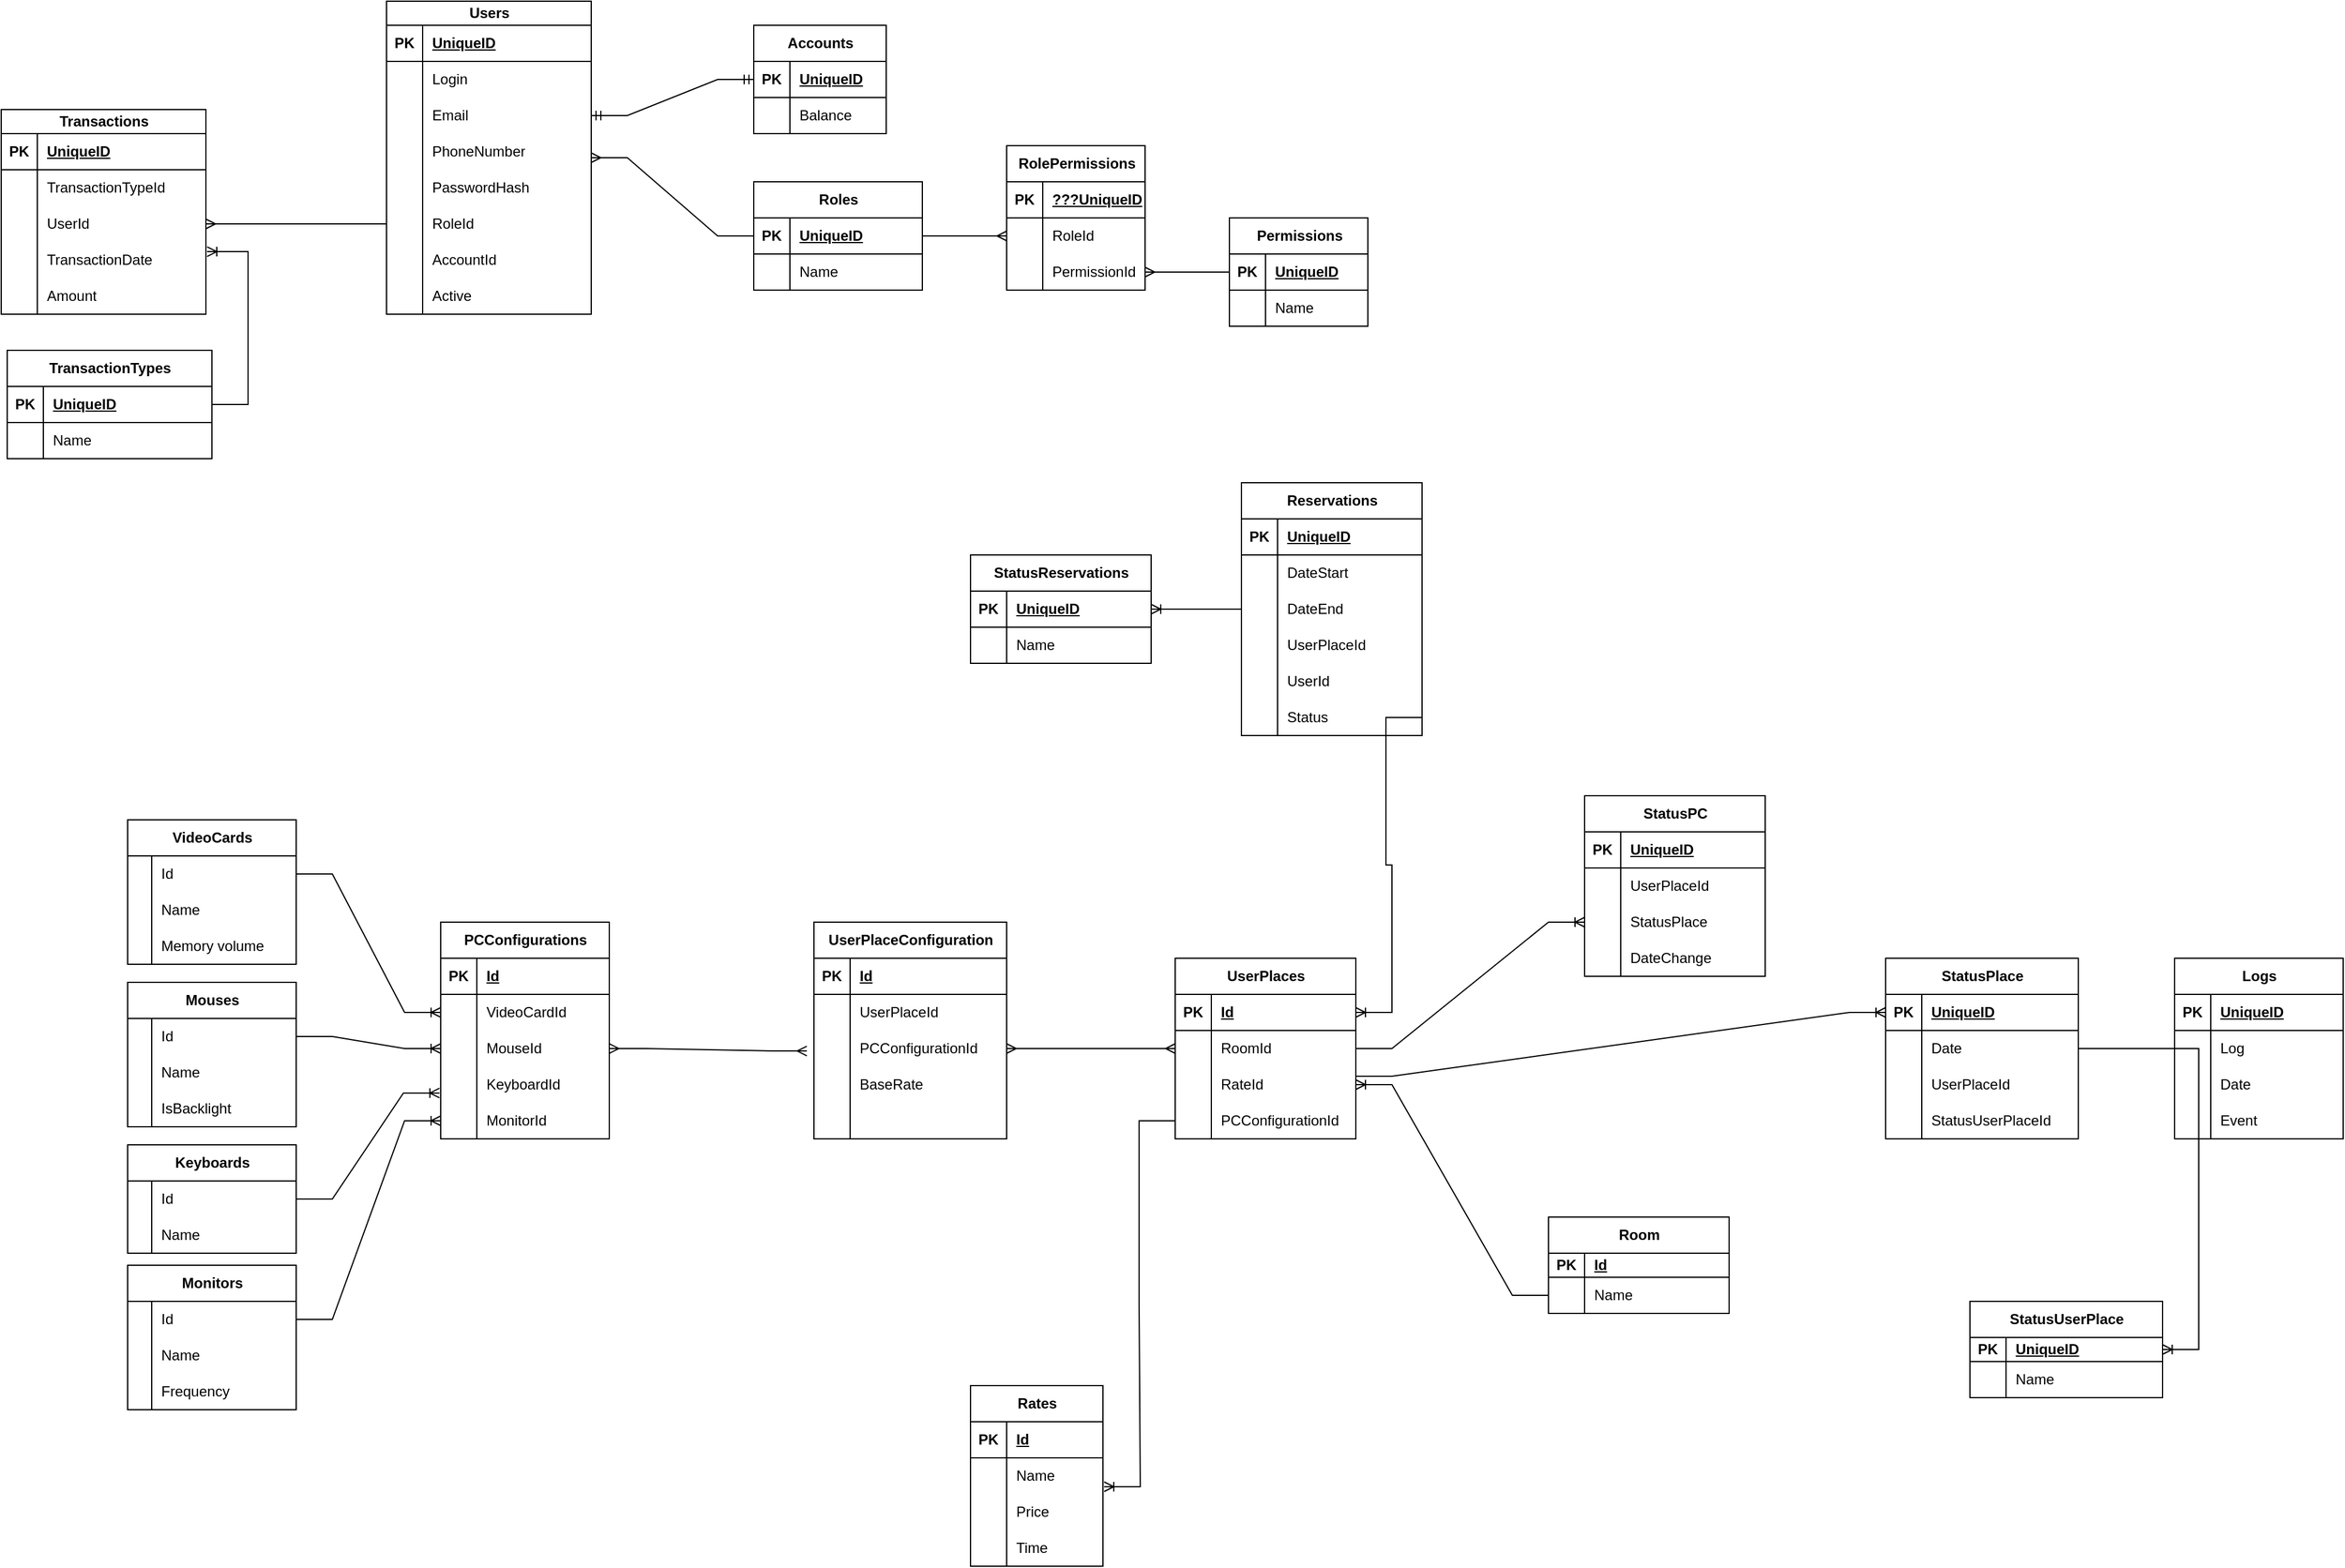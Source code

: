 <mxfile version="22.1.18" type="github">
  <diagram name="Страница — 1" id="zFSm4uwpE6V3R8-2AAQP">
    <mxGraphModel dx="3131" dy="2004" grid="1" gridSize="10" guides="1" tooltips="1" connect="1" arrows="1" fold="1" page="1" pageScale="1" pageWidth="827" pageHeight="1169" math="0" shadow="0">
      <root>
        <mxCell id="0" />
        <mxCell id="1" parent="0" />
        <mxCell id="6kBdyUMijBNZz9T5GCbZ-1" value="Roles" style="shape=table;startSize=30;container=1;collapsible=1;childLayout=tableLayout;fixedRows=1;rowLines=0;fontStyle=1;align=center;resizeLast=1;html=1;" parent="1" vertex="1">
          <mxGeometry x="-880" y="-960" width="140" height="90" as="geometry" />
        </mxCell>
        <mxCell id="6kBdyUMijBNZz9T5GCbZ-2" value="" style="shape=tableRow;horizontal=0;startSize=0;swimlaneHead=0;swimlaneBody=0;fillColor=none;collapsible=0;dropTarget=0;points=[[0,0.5],[1,0.5]];portConstraint=eastwest;top=0;left=0;right=0;bottom=1;" parent="6kBdyUMijBNZz9T5GCbZ-1" vertex="1">
          <mxGeometry y="30" width="140" height="30" as="geometry" />
        </mxCell>
        <mxCell id="6kBdyUMijBNZz9T5GCbZ-3" value="PK" style="shape=partialRectangle;connectable=0;fillColor=none;top=0;left=0;bottom=0;right=0;fontStyle=1;overflow=hidden;whiteSpace=wrap;html=1;" parent="6kBdyUMijBNZz9T5GCbZ-2" vertex="1">
          <mxGeometry width="30" height="30" as="geometry">
            <mxRectangle width="30" height="30" as="alternateBounds" />
          </mxGeometry>
        </mxCell>
        <mxCell id="6kBdyUMijBNZz9T5GCbZ-4" value="UniqueID" style="shape=partialRectangle;connectable=0;fillColor=none;top=0;left=0;bottom=0;right=0;align=left;spacingLeft=6;fontStyle=5;overflow=hidden;whiteSpace=wrap;html=1;" parent="6kBdyUMijBNZz9T5GCbZ-2" vertex="1">
          <mxGeometry x="30" width="110" height="30" as="geometry">
            <mxRectangle width="110" height="30" as="alternateBounds" />
          </mxGeometry>
        </mxCell>
        <mxCell id="6kBdyUMijBNZz9T5GCbZ-5" value="" style="shape=tableRow;horizontal=0;startSize=0;swimlaneHead=0;swimlaneBody=0;fillColor=none;collapsible=0;dropTarget=0;points=[[0,0.5],[1,0.5]];portConstraint=eastwest;top=0;left=0;right=0;bottom=0;" parent="6kBdyUMijBNZz9T5GCbZ-1" vertex="1">
          <mxGeometry y="60" width="140" height="30" as="geometry" />
        </mxCell>
        <mxCell id="6kBdyUMijBNZz9T5GCbZ-6" value="" style="shape=partialRectangle;connectable=0;fillColor=none;top=0;left=0;bottom=0;right=0;editable=1;overflow=hidden;whiteSpace=wrap;html=1;" parent="6kBdyUMijBNZz9T5GCbZ-5" vertex="1">
          <mxGeometry width="30" height="30" as="geometry">
            <mxRectangle width="30" height="30" as="alternateBounds" />
          </mxGeometry>
        </mxCell>
        <mxCell id="6kBdyUMijBNZz9T5GCbZ-7" value="Name" style="shape=partialRectangle;connectable=0;fillColor=none;top=0;left=0;bottom=0;right=0;align=left;spacingLeft=6;overflow=hidden;whiteSpace=wrap;html=1;" parent="6kBdyUMijBNZz9T5GCbZ-5" vertex="1">
          <mxGeometry x="30" width="110" height="30" as="geometry">
            <mxRectangle width="110" height="30" as="alternateBounds" />
          </mxGeometry>
        </mxCell>
        <mxCell id="6kBdyUMijBNZz9T5GCbZ-11" value="Permissions" style="shape=table;startSize=30;container=1;collapsible=1;childLayout=tableLayout;fixedRows=1;rowLines=0;fontStyle=1;align=center;resizeLast=1;html=1;" parent="1" vertex="1">
          <mxGeometry x="-485" y="-930" width="115" height="90" as="geometry" />
        </mxCell>
        <mxCell id="6kBdyUMijBNZz9T5GCbZ-12" value="" style="shape=tableRow;horizontal=0;startSize=0;swimlaneHead=0;swimlaneBody=0;fillColor=none;collapsible=0;dropTarget=0;points=[[0,0.5],[1,0.5]];portConstraint=eastwest;top=0;left=0;right=0;bottom=1;" parent="6kBdyUMijBNZz9T5GCbZ-11" vertex="1">
          <mxGeometry y="30" width="115" height="30" as="geometry" />
        </mxCell>
        <mxCell id="6kBdyUMijBNZz9T5GCbZ-13" value="PK" style="shape=partialRectangle;connectable=0;fillColor=none;top=0;left=0;bottom=0;right=0;fontStyle=1;overflow=hidden;whiteSpace=wrap;html=1;" parent="6kBdyUMijBNZz9T5GCbZ-12" vertex="1">
          <mxGeometry width="30" height="30" as="geometry">
            <mxRectangle width="30" height="30" as="alternateBounds" />
          </mxGeometry>
        </mxCell>
        <mxCell id="6kBdyUMijBNZz9T5GCbZ-14" value="UniqueID" style="shape=partialRectangle;connectable=0;fillColor=none;top=0;left=0;bottom=0;right=0;align=left;spacingLeft=6;fontStyle=5;overflow=hidden;whiteSpace=wrap;html=1;" parent="6kBdyUMijBNZz9T5GCbZ-12" vertex="1">
          <mxGeometry x="30" width="85" height="30" as="geometry">
            <mxRectangle width="85" height="30" as="alternateBounds" />
          </mxGeometry>
        </mxCell>
        <mxCell id="6kBdyUMijBNZz9T5GCbZ-15" value="" style="shape=tableRow;horizontal=0;startSize=0;swimlaneHead=0;swimlaneBody=0;fillColor=none;collapsible=0;dropTarget=0;points=[[0,0.5],[1,0.5]];portConstraint=eastwest;top=0;left=0;right=0;bottom=0;" parent="6kBdyUMijBNZz9T5GCbZ-11" vertex="1">
          <mxGeometry y="60" width="115" height="30" as="geometry" />
        </mxCell>
        <mxCell id="6kBdyUMijBNZz9T5GCbZ-16" value="" style="shape=partialRectangle;connectable=0;fillColor=none;top=0;left=0;bottom=0;right=0;editable=1;overflow=hidden;whiteSpace=wrap;html=1;" parent="6kBdyUMijBNZz9T5GCbZ-15" vertex="1">
          <mxGeometry width="30" height="30" as="geometry">
            <mxRectangle width="30" height="30" as="alternateBounds" />
          </mxGeometry>
        </mxCell>
        <mxCell id="6kBdyUMijBNZz9T5GCbZ-17" value="Name" style="shape=partialRectangle;connectable=0;fillColor=none;top=0;left=0;bottom=0;right=0;align=left;spacingLeft=6;overflow=hidden;whiteSpace=wrap;html=1;" parent="6kBdyUMijBNZz9T5GCbZ-15" vertex="1">
          <mxGeometry x="30" width="85" height="30" as="geometry">
            <mxRectangle width="85" height="30" as="alternateBounds" />
          </mxGeometry>
        </mxCell>
        <mxCell id="6kBdyUMijBNZz9T5GCbZ-18" value="Accounts" style="shape=table;startSize=30;container=1;collapsible=1;childLayout=tableLayout;fixedRows=1;rowLines=0;fontStyle=1;align=center;resizeLast=1;html=1;" parent="1" vertex="1">
          <mxGeometry x="-880" y="-1090" width="110" height="90" as="geometry" />
        </mxCell>
        <mxCell id="6kBdyUMijBNZz9T5GCbZ-19" value="" style="shape=tableRow;horizontal=0;startSize=0;swimlaneHead=0;swimlaneBody=0;fillColor=none;collapsible=0;dropTarget=0;points=[[0,0.5],[1,0.5]];portConstraint=eastwest;top=0;left=0;right=0;bottom=1;" parent="6kBdyUMijBNZz9T5GCbZ-18" vertex="1">
          <mxGeometry y="30" width="110" height="30" as="geometry" />
        </mxCell>
        <mxCell id="6kBdyUMijBNZz9T5GCbZ-20" value="PK" style="shape=partialRectangle;connectable=0;fillColor=none;top=0;left=0;bottom=0;right=0;fontStyle=1;overflow=hidden;whiteSpace=wrap;html=1;" parent="6kBdyUMijBNZz9T5GCbZ-19" vertex="1">
          <mxGeometry width="30" height="30" as="geometry">
            <mxRectangle width="30" height="30" as="alternateBounds" />
          </mxGeometry>
        </mxCell>
        <mxCell id="6kBdyUMijBNZz9T5GCbZ-21" value="UniqueID" style="shape=partialRectangle;connectable=0;fillColor=none;top=0;left=0;bottom=0;right=0;align=left;spacingLeft=6;fontStyle=5;overflow=hidden;whiteSpace=wrap;html=1;" parent="6kBdyUMijBNZz9T5GCbZ-19" vertex="1">
          <mxGeometry x="30" width="80" height="30" as="geometry">
            <mxRectangle width="80" height="30" as="alternateBounds" />
          </mxGeometry>
        </mxCell>
        <mxCell id="6kBdyUMijBNZz9T5GCbZ-22" value="" style="shape=tableRow;horizontal=0;startSize=0;swimlaneHead=0;swimlaneBody=0;fillColor=none;collapsible=0;dropTarget=0;points=[[0,0.5],[1,0.5]];portConstraint=eastwest;top=0;left=0;right=0;bottom=0;" parent="6kBdyUMijBNZz9T5GCbZ-18" vertex="1">
          <mxGeometry y="60" width="110" height="30" as="geometry" />
        </mxCell>
        <mxCell id="6kBdyUMijBNZz9T5GCbZ-23" value="" style="shape=partialRectangle;connectable=0;fillColor=none;top=0;left=0;bottom=0;right=0;editable=1;overflow=hidden;whiteSpace=wrap;html=1;" parent="6kBdyUMijBNZz9T5GCbZ-22" vertex="1">
          <mxGeometry width="30" height="30" as="geometry">
            <mxRectangle width="30" height="30" as="alternateBounds" />
          </mxGeometry>
        </mxCell>
        <mxCell id="6kBdyUMijBNZz9T5GCbZ-24" value="Balance" style="shape=partialRectangle;connectable=0;fillColor=none;top=0;left=0;bottom=0;right=0;align=left;spacingLeft=6;overflow=hidden;whiteSpace=wrap;html=1;" parent="6kBdyUMijBNZz9T5GCbZ-22" vertex="1">
          <mxGeometry x="30" width="80" height="30" as="geometry">
            <mxRectangle width="80" height="30" as="alternateBounds" />
          </mxGeometry>
        </mxCell>
        <mxCell id="6kBdyUMijBNZz9T5GCbZ-25" value="Users" style="shape=table;startSize=20;container=1;collapsible=1;childLayout=tableLayout;fixedRows=1;rowLines=0;fontStyle=1;align=center;resizeLast=1;html=1;" parent="1" vertex="1">
          <mxGeometry x="-1185" y="-1110" width="170" height="260" as="geometry" />
        </mxCell>
        <mxCell id="6kBdyUMijBNZz9T5GCbZ-26" value="" style="shape=tableRow;horizontal=0;startSize=0;swimlaneHead=0;swimlaneBody=0;fillColor=none;collapsible=0;dropTarget=0;points=[[0,0.5],[1,0.5]];portConstraint=eastwest;top=0;left=0;right=0;bottom=1;" parent="6kBdyUMijBNZz9T5GCbZ-25" vertex="1">
          <mxGeometry y="20" width="170" height="30" as="geometry" />
        </mxCell>
        <mxCell id="6kBdyUMijBNZz9T5GCbZ-27" value="PK" style="shape=partialRectangle;connectable=0;fillColor=none;top=0;left=0;bottom=0;right=0;fontStyle=1;overflow=hidden;whiteSpace=wrap;html=1;" parent="6kBdyUMijBNZz9T5GCbZ-26" vertex="1">
          <mxGeometry width="30" height="30" as="geometry">
            <mxRectangle width="30" height="30" as="alternateBounds" />
          </mxGeometry>
        </mxCell>
        <mxCell id="6kBdyUMijBNZz9T5GCbZ-28" value="UniqueID" style="shape=partialRectangle;connectable=0;fillColor=none;top=0;left=0;bottom=0;right=0;align=left;spacingLeft=6;fontStyle=5;overflow=hidden;whiteSpace=wrap;html=1;" parent="6kBdyUMijBNZz9T5GCbZ-26" vertex="1">
          <mxGeometry x="30" width="140" height="30" as="geometry">
            <mxRectangle width="140" height="30" as="alternateBounds" />
          </mxGeometry>
        </mxCell>
        <mxCell id="6kBdyUMijBNZz9T5GCbZ-29" value="" style="shape=tableRow;horizontal=0;startSize=0;swimlaneHead=0;swimlaneBody=0;fillColor=none;collapsible=0;dropTarget=0;points=[[0,0.5],[1,0.5]];portConstraint=eastwest;top=0;left=0;right=0;bottom=0;" parent="6kBdyUMijBNZz9T5GCbZ-25" vertex="1">
          <mxGeometry y="50" width="170" height="30" as="geometry" />
        </mxCell>
        <mxCell id="6kBdyUMijBNZz9T5GCbZ-30" value="" style="shape=partialRectangle;connectable=0;fillColor=none;top=0;left=0;bottom=0;right=0;editable=1;overflow=hidden;whiteSpace=wrap;html=1;" parent="6kBdyUMijBNZz9T5GCbZ-29" vertex="1">
          <mxGeometry width="30" height="30" as="geometry">
            <mxRectangle width="30" height="30" as="alternateBounds" />
          </mxGeometry>
        </mxCell>
        <mxCell id="6kBdyUMijBNZz9T5GCbZ-31" value="Login" style="shape=partialRectangle;connectable=0;fillColor=none;top=0;left=0;bottom=0;right=0;align=left;spacingLeft=6;overflow=hidden;whiteSpace=wrap;html=1;" parent="6kBdyUMijBNZz9T5GCbZ-29" vertex="1">
          <mxGeometry x="30" width="140" height="30" as="geometry">
            <mxRectangle width="140" height="30" as="alternateBounds" />
          </mxGeometry>
        </mxCell>
        <mxCell id="6kBdyUMijBNZz9T5GCbZ-32" value="" style="shape=tableRow;horizontal=0;startSize=0;swimlaneHead=0;swimlaneBody=0;fillColor=none;collapsible=0;dropTarget=0;points=[[0,0.5],[1,0.5]];portConstraint=eastwest;top=0;left=0;right=0;bottom=0;" parent="6kBdyUMijBNZz9T5GCbZ-25" vertex="1">
          <mxGeometry y="80" width="170" height="30" as="geometry" />
        </mxCell>
        <mxCell id="6kBdyUMijBNZz9T5GCbZ-33" value="" style="shape=partialRectangle;connectable=0;fillColor=none;top=0;left=0;bottom=0;right=0;editable=1;overflow=hidden;whiteSpace=wrap;html=1;" parent="6kBdyUMijBNZz9T5GCbZ-32" vertex="1">
          <mxGeometry width="30" height="30" as="geometry">
            <mxRectangle width="30" height="30" as="alternateBounds" />
          </mxGeometry>
        </mxCell>
        <mxCell id="6kBdyUMijBNZz9T5GCbZ-34" value="Email" style="shape=partialRectangle;connectable=0;fillColor=none;top=0;left=0;bottom=0;right=0;align=left;spacingLeft=6;overflow=hidden;whiteSpace=wrap;html=1;" parent="6kBdyUMijBNZz9T5GCbZ-32" vertex="1">
          <mxGeometry x="30" width="140" height="30" as="geometry">
            <mxRectangle width="140" height="30" as="alternateBounds" />
          </mxGeometry>
        </mxCell>
        <mxCell id="6kBdyUMijBNZz9T5GCbZ-35" value="" style="shape=tableRow;horizontal=0;startSize=0;swimlaneHead=0;swimlaneBody=0;fillColor=none;collapsible=0;dropTarget=0;points=[[0,0.5],[1,0.5]];portConstraint=eastwest;top=0;left=0;right=0;bottom=0;" parent="6kBdyUMijBNZz9T5GCbZ-25" vertex="1">
          <mxGeometry y="110" width="170" height="30" as="geometry" />
        </mxCell>
        <mxCell id="6kBdyUMijBNZz9T5GCbZ-36" value="" style="shape=partialRectangle;connectable=0;fillColor=none;top=0;left=0;bottom=0;right=0;editable=1;overflow=hidden;whiteSpace=wrap;html=1;" parent="6kBdyUMijBNZz9T5GCbZ-35" vertex="1">
          <mxGeometry width="30" height="30" as="geometry">
            <mxRectangle width="30" height="30" as="alternateBounds" />
          </mxGeometry>
        </mxCell>
        <mxCell id="6kBdyUMijBNZz9T5GCbZ-37" value="PhoneNumber" style="shape=partialRectangle;connectable=0;fillColor=none;top=0;left=0;bottom=0;right=0;align=left;spacingLeft=6;overflow=hidden;whiteSpace=wrap;html=1;" parent="6kBdyUMijBNZz9T5GCbZ-35" vertex="1">
          <mxGeometry x="30" width="140" height="30" as="geometry">
            <mxRectangle width="140" height="30" as="alternateBounds" />
          </mxGeometry>
        </mxCell>
        <mxCell id="6kBdyUMijBNZz9T5GCbZ-38" value="" style="shape=tableRow;horizontal=0;startSize=0;swimlaneHead=0;swimlaneBody=0;fillColor=none;collapsible=0;dropTarget=0;points=[[0,0.5],[1,0.5]];portConstraint=eastwest;top=0;left=0;right=0;bottom=0;" parent="6kBdyUMijBNZz9T5GCbZ-25" vertex="1">
          <mxGeometry y="140" width="170" height="30" as="geometry" />
        </mxCell>
        <mxCell id="6kBdyUMijBNZz9T5GCbZ-39" value="" style="shape=partialRectangle;connectable=0;fillColor=none;top=0;left=0;bottom=0;right=0;editable=1;overflow=hidden;whiteSpace=wrap;html=1;" parent="6kBdyUMijBNZz9T5GCbZ-38" vertex="1">
          <mxGeometry width="30" height="30" as="geometry">
            <mxRectangle width="30" height="30" as="alternateBounds" />
          </mxGeometry>
        </mxCell>
        <mxCell id="6kBdyUMijBNZz9T5GCbZ-40" value="PasswordHash" style="shape=partialRectangle;connectable=0;fillColor=none;top=0;left=0;bottom=0;right=0;align=left;spacingLeft=6;overflow=hidden;whiteSpace=wrap;html=1;" parent="6kBdyUMijBNZz9T5GCbZ-38" vertex="1">
          <mxGeometry x="30" width="140" height="30" as="geometry">
            <mxRectangle width="140" height="30" as="alternateBounds" />
          </mxGeometry>
        </mxCell>
        <mxCell id="6kBdyUMijBNZz9T5GCbZ-41" value="" style="shape=tableRow;horizontal=0;startSize=0;swimlaneHead=0;swimlaneBody=0;fillColor=none;collapsible=0;dropTarget=0;points=[[0,0.5],[1,0.5]];portConstraint=eastwest;top=0;left=0;right=0;bottom=0;" parent="6kBdyUMijBNZz9T5GCbZ-25" vertex="1">
          <mxGeometry y="170" width="170" height="30" as="geometry" />
        </mxCell>
        <mxCell id="6kBdyUMijBNZz9T5GCbZ-42" value="" style="shape=partialRectangle;connectable=0;fillColor=none;top=0;left=0;bottom=0;right=0;editable=1;overflow=hidden;whiteSpace=wrap;html=1;" parent="6kBdyUMijBNZz9T5GCbZ-41" vertex="1">
          <mxGeometry width="30" height="30" as="geometry">
            <mxRectangle width="30" height="30" as="alternateBounds" />
          </mxGeometry>
        </mxCell>
        <mxCell id="6kBdyUMijBNZz9T5GCbZ-43" value="RoleId" style="shape=partialRectangle;connectable=0;fillColor=none;top=0;left=0;bottom=0;right=0;align=left;spacingLeft=6;overflow=hidden;whiteSpace=wrap;html=1;" parent="6kBdyUMijBNZz9T5GCbZ-41" vertex="1">
          <mxGeometry x="30" width="140" height="30" as="geometry">
            <mxRectangle width="140" height="30" as="alternateBounds" />
          </mxGeometry>
        </mxCell>
        <mxCell id="6kBdyUMijBNZz9T5GCbZ-44" value="" style="shape=tableRow;horizontal=0;startSize=0;swimlaneHead=0;swimlaneBody=0;fillColor=none;collapsible=0;dropTarget=0;points=[[0,0.5],[1,0.5]];portConstraint=eastwest;top=0;left=0;right=0;bottom=0;" parent="6kBdyUMijBNZz9T5GCbZ-25" vertex="1">
          <mxGeometry y="200" width="170" height="30" as="geometry" />
        </mxCell>
        <mxCell id="6kBdyUMijBNZz9T5GCbZ-45" value="" style="shape=partialRectangle;connectable=0;fillColor=none;top=0;left=0;bottom=0;right=0;editable=1;overflow=hidden;whiteSpace=wrap;html=1;" parent="6kBdyUMijBNZz9T5GCbZ-44" vertex="1">
          <mxGeometry width="30" height="30" as="geometry">
            <mxRectangle width="30" height="30" as="alternateBounds" />
          </mxGeometry>
        </mxCell>
        <mxCell id="6kBdyUMijBNZz9T5GCbZ-46" value="AccountId" style="shape=partialRectangle;connectable=0;fillColor=none;top=0;left=0;bottom=0;right=0;align=left;spacingLeft=6;overflow=hidden;whiteSpace=wrap;html=1;" parent="6kBdyUMijBNZz9T5GCbZ-44" vertex="1">
          <mxGeometry x="30" width="140" height="30" as="geometry">
            <mxRectangle width="140" height="30" as="alternateBounds" />
          </mxGeometry>
        </mxCell>
        <mxCell id="c00bZm7s6P6LSXZyd9Sd-1" value="" style="shape=tableRow;horizontal=0;startSize=0;swimlaneHead=0;swimlaneBody=0;fillColor=none;collapsible=0;dropTarget=0;points=[[0,0.5],[1,0.5]];portConstraint=eastwest;top=0;left=0;right=0;bottom=0;" parent="6kBdyUMijBNZz9T5GCbZ-25" vertex="1">
          <mxGeometry y="230" width="170" height="30" as="geometry" />
        </mxCell>
        <mxCell id="c00bZm7s6P6LSXZyd9Sd-2" value="" style="shape=partialRectangle;connectable=0;fillColor=none;top=0;left=0;bottom=0;right=0;editable=1;overflow=hidden;whiteSpace=wrap;html=1;" parent="c00bZm7s6P6LSXZyd9Sd-1" vertex="1">
          <mxGeometry width="30" height="30" as="geometry">
            <mxRectangle width="30" height="30" as="alternateBounds" />
          </mxGeometry>
        </mxCell>
        <mxCell id="c00bZm7s6P6LSXZyd9Sd-3" value="Active" style="shape=partialRectangle;connectable=0;fillColor=none;top=0;left=0;bottom=0;right=0;align=left;spacingLeft=6;overflow=hidden;whiteSpace=wrap;html=1;" parent="c00bZm7s6P6LSXZyd9Sd-1" vertex="1">
          <mxGeometry x="30" width="140" height="30" as="geometry">
            <mxRectangle width="140" height="30" as="alternateBounds" />
          </mxGeometry>
        </mxCell>
        <mxCell id="6kBdyUMijBNZz9T5GCbZ-50" value="PCConfigurations" style="shape=table;startSize=30;container=1;collapsible=1;childLayout=tableLayout;fixedRows=1;rowLines=0;fontStyle=1;align=center;resizeLast=1;html=1;" parent="1" vertex="1">
          <mxGeometry x="-1140" y="-345" width="140" height="180" as="geometry" />
        </mxCell>
        <mxCell id="6kBdyUMijBNZz9T5GCbZ-51" value="" style="shape=tableRow;horizontal=0;startSize=0;swimlaneHead=0;swimlaneBody=0;fillColor=none;collapsible=0;dropTarget=0;points=[[0,0.5],[1,0.5]];portConstraint=eastwest;top=0;left=0;right=0;bottom=1;" parent="6kBdyUMijBNZz9T5GCbZ-50" vertex="1">
          <mxGeometry y="30" width="140" height="30" as="geometry" />
        </mxCell>
        <mxCell id="6kBdyUMijBNZz9T5GCbZ-52" value="PK" style="shape=partialRectangle;connectable=0;fillColor=none;top=0;left=0;bottom=0;right=0;fontStyle=1;overflow=hidden;whiteSpace=wrap;html=1;" parent="6kBdyUMijBNZz9T5GCbZ-51" vertex="1">
          <mxGeometry width="30" height="30" as="geometry">
            <mxRectangle width="30" height="30" as="alternateBounds" />
          </mxGeometry>
        </mxCell>
        <mxCell id="6kBdyUMijBNZz9T5GCbZ-53" value="Id" style="shape=partialRectangle;connectable=0;fillColor=none;top=0;left=0;bottom=0;right=0;align=left;spacingLeft=6;fontStyle=5;overflow=hidden;whiteSpace=wrap;html=1;" parent="6kBdyUMijBNZz9T5GCbZ-51" vertex="1">
          <mxGeometry x="30" width="110" height="30" as="geometry">
            <mxRectangle width="110" height="30" as="alternateBounds" />
          </mxGeometry>
        </mxCell>
        <mxCell id="6kBdyUMijBNZz9T5GCbZ-54" value="" style="shape=tableRow;horizontal=0;startSize=0;swimlaneHead=0;swimlaneBody=0;fillColor=none;collapsible=0;dropTarget=0;points=[[0,0.5],[1,0.5]];portConstraint=eastwest;top=0;left=0;right=0;bottom=0;" parent="6kBdyUMijBNZz9T5GCbZ-50" vertex="1">
          <mxGeometry y="60" width="140" height="30" as="geometry" />
        </mxCell>
        <mxCell id="6kBdyUMijBNZz9T5GCbZ-55" value="" style="shape=partialRectangle;connectable=0;fillColor=none;top=0;left=0;bottom=0;right=0;editable=1;overflow=hidden;whiteSpace=wrap;html=1;" parent="6kBdyUMijBNZz9T5GCbZ-54" vertex="1">
          <mxGeometry width="30" height="30" as="geometry">
            <mxRectangle width="30" height="30" as="alternateBounds" />
          </mxGeometry>
        </mxCell>
        <mxCell id="6kBdyUMijBNZz9T5GCbZ-56" value="VideoCardId" style="shape=partialRectangle;connectable=0;fillColor=none;top=0;left=0;bottom=0;right=0;align=left;spacingLeft=6;overflow=hidden;whiteSpace=wrap;html=1;" parent="6kBdyUMijBNZz9T5GCbZ-54" vertex="1">
          <mxGeometry x="30" width="110" height="30" as="geometry">
            <mxRectangle width="110" height="30" as="alternateBounds" />
          </mxGeometry>
        </mxCell>
        <mxCell id="6kBdyUMijBNZz9T5GCbZ-57" value="" style="shape=tableRow;horizontal=0;startSize=0;swimlaneHead=0;swimlaneBody=0;fillColor=none;collapsible=0;dropTarget=0;points=[[0,0.5],[1,0.5]];portConstraint=eastwest;top=0;left=0;right=0;bottom=0;" parent="6kBdyUMijBNZz9T5GCbZ-50" vertex="1">
          <mxGeometry y="90" width="140" height="30" as="geometry" />
        </mxCell>
        <mxCell id="6kBdyUMijBNZz9T5GCbZ-58" value="" style="shape=partialRectangle;connectable=0;fillColor=none;top=0;left=0;bottom=0;right=0;editable=1;overflow=hidden;whiteSpace=wrap;html=1;" parent="6kBdyUMijBNZz9T5GCbZ-57" vertex="1">
          <mxGeometry width="30" height="30" as="geometry">
            <mxRectangle width="30" height="30" as="alternateBounds" />
          </mxGeometry>
        </mxCell>
        <mxCell id="6kBdyUMijBNZz9T5GCbZ-59" value="MouseId" style="shape=partialRectangle;connectable=0;fillColor=none;top=0;left=0;bottom=0;right=0;align=left;spacingLeft=6;overflow=hidden;whiteSpace=wrap;html=1;" parent="6kBdyUMijBNZz9T5GCbZ-57" vertex="1">
          <mxGeometry x="30" width="110" height="30" as="geometry">
            <mxRectangle width="110" height="30" as="alternateBounds" />
          </mxGeometry>
        </mxCell>
        <mxCell id="6kBdyUMijBNZz9T5GCbZ-60" value="" style="shape=tableRow;horizontal=0;startSize=0;swimlaneHead=0;swimlaneBody=0;fillColor=none;collapsible=0;dropTarget=0;points=[[0,0.5],[1,0.5]];portConstraint=eastwest;top=0;left=0;right=0;bottom=0;" parent="6kBdyUMijBNZz9T5GCbZ-50" vertex="1">
          <mxGeometry y="120" width="140" height="30" as="geometry" />
        </mxCell>
        <mxCell id="6kBdyUMijBNZz9T5GCbZ-61" value="" style="shape=partialRectangle;connectable=0;fillColor=none;top=0;left=0;bottom=0;right=0;editable=1;overflow=hidden;whiteSpace=wrap;html=1;" parent="6kBdyUMijBNZz9T5GCbZ-60" vertex="1">
          <mxGeometry width="30" height="30" as="geometry">
            <mxRectangle width="30" height="30" as="alternateBounds" />
          </mxGeometry>
        </mxCell>
        <mxCell id="6kBdyUMijBNZz9T5GCbZ-62" value="KeyboardId" style="shape=partialRectangle;connectable=0;fillColor=none;top=0;left=0;bottom=0;right=0;align=left;spacingLeft=6;overflow=hidden;whiteSpace=wrap;html=1;" parent="6kBdyUMijBNZz9T5GCbZ-60" vertex="1">
          <mxGeometry x="30" width="110" height="30" as="geometry">
            <mxRectangle width="110" height="30" as="alternateBounds" />
          </mxGeometry>
        </mxCell>
        <mxCell id="6kBdyUMijBNZz9T5GCbZ-63" value="" style="shape=tableRow;horizontal=0;startSize=0;swimlaneHead=0;swimlaneBody=0;fillColor=none;collapsible=0;dropTarget=0;points=[[0,0.5],[1,0.5]];portConstraint=eastwest;top=0;left=0;right=0;bottom=0;" parent="6kBdyUMijBNZz9T5GCbZ-50" vertex="1">
          <mxGeometry y="150" width="140" height="30" as="geometry" />
        </mxCell>
        <mxCell id="6kBdyUMijBNZz9T5GCbZ-64" value="" style="shape=partialRectangle;connectable=0;fillColor=none;top=0;left=0;bottom=0;right=0;editable=1;overflow=hidden;whiteSpace=wrap;html=1;" parent="6kBdyUMijBNZz9T5GCbZ-63" vertex="1">
          <mxGeometry width="30" height="30" as="geometry">
            <mxRectangle width="30" height="30" as="alternateBounds" />
          </mxGeometry>
        </mxCell>
        <mxCell id="6kBdyUMijBNZz9T5GCbZ-65" value="MonitorId" style="shape=partialRectangle;connectable=0;fillColor=none;top=0;left=0;bottom=0;right=0;align=left;spacingLeft=6;overflow=hidden;whiteSpace=wrap;html=1;" parent="6kBdyUMijBNZz9T5GCbZ-63" vertex="1">
          <mxGeometry x="30" width="110" height="30" as="geometry">
            <mxRectangle width="110" height="30" as="alternateBounds" />
          </mxGeometry>
        </mxCell>
        <mxCell id="6kBdyUMijBNZz9T5GCbZ-66" value="Rates" style="shape=table;startSize=30;container=1;collapsible=1;childLayout=tableLayout;fixedRows=1;rowLines=0;fontStyle=1;align=center;resizeLast=1;html=1;" parent="1" vertex="1">
          <mxGeometry x="-700" y="40" width="110" height="150" as="geometry" />
        </mxCell>
        <mxCell id="6kBdyUMijBNZz9T5GCbZ-67" value="" style="shape=tableRow;horizontal=0;startSize=0;swimlaneHead=0;swimlaneBody=0;fillColor=none;collapsible=0;dropTarget=0;points=[[0,0.5],[1,0.5]];portConstraint=eastwest;top=0;left=0;right=0;bottom=1;" parent="6kBdyUMijBNZz9T5GCbZ-66" vertex="1">
          <mxGeometry y="30" width="110" height="30" as="geometry" />
        </mxCell>
        <mxCell id="6kBdyUMijBNZz9T5GCbZ-68" value="PK" style="shape=partialRectangle;connectable=0;fillColor=none;top=0;left=0;bottom=0;right=0;fontStyle=1;overflow=hidden;whiteSpace=wrap;html=1;" parent="6kBdyUMijBNZz9T5GCbZ-67" vertex="1">
          <mxGeometry width="30" height="30" as="geometry">
            <mxRectangle width="30" height="30" as="alternateBounds" />
          </mxGeometry>
        </mxCell>
        <mxCell id="6kBdyUMijBNZz9T5GCbZ-69" value="Id" style="shape=partialRectangle;connectable=0;fillColor=none;top=0;left=0;bottom=0;right=0;align=left;spacingLeft=6;fontStyle=5;overflow=hidden;whiteSpace=wrap;html=1;" parent="6kBdyUMijBNZz9T5GCbZ-67" vertex="1">
          <mxGeometry x="30" width="80" height="30" as="geometry">
            <mxRectangle width="80" height="30" as="alternateBounds" />
          </mxGeometry>
        </mxCell>
        <mxCell id="6kBdyUMijBNZz9T5GCbZ-70" value="" style="shape=tableRow;horizontal=0;startSize=0;swimlaneHead=0;swimlaneBody=0;fillColor=none;collapsible=0;dropTarget=0;points=[[0,0.5],[1,0.5]];portConstraint=eastwest;top=0;left=0;right=0;bottom=0;" parent="6kBdyUMijBNZz9T5GCbZ-66" vertex="1">
          <mxGeometry y="60" width="110" height="30" as="geometry" />
        </mxCell>
        <mxCell id="6kBdyUMijBNZz9T5GCbZ-71" value="" style="shape=partialRectangle;connectable=0;fillColor=none;top=0;left=0;bottom=0;right=0;editable=1;overflow=hidden;whiteSpace=wrap;html=1;" parent="6kBdyUMijBNZz9T5GCbZ-70" vertex="1">
          <mxGeometry width="30" height="30" as="geometry">
            <mxRectangle width="30" height="30" as="alternateBounds" />
          </mxGeometry>
        </mxCell>
        <mxCell id="6kBdyUMijBNZz9T5GCbZ-72" value="Name" style="shape=partialRectangle;connectable=0;fillColor=none;top=0;left=0;bottom=0;right=0;align=left;spacingLeft=6;overflow=hidden;whiteSpace=wrap;html=1;" parent="6kBdyUMijBNZz9T5GCbZ-70" vertex="1">
          <mxGeometry x="30" width="80" height="30" as="geometry">
            <mxRectangle width="80" height="30" as="alternateBounds" />
          </mxGeometry>
        </mxCell>
        <mxCell id="6kBdyUMijBNZz9T5GCbZ-73" value="" style="shape=tableRow;horizontal=0;startSize=0;swimlaneHead=0;swimlaneBody=0;fillColor=none;collapsible=0;dropTarget=0;points=[[0,0.5],[1,0.5]];portConstraint=eastwest;top=0;left=0;right=0;bottom=0;" parent="6kBdyUMijBNZz9T5GCbZ-66" vertex="1">
          <mxGeometry y="90" width="110" height="30" as="geometry" />
        </mxCell>
        <mxCell id="6kBdyUMijBNZz9T5GCbZ-74" value="" style="shape=partialRectangle;connectable=0;fillColor=none;top=0;left=0;bottom=0;right=0;editable=1;overflow=hidden;whiteSpace=wrap;html=1;" parent="6kBdyUMijBNZz9T5GCbZ-73" vertex="1">
          <mxGeometry width="30" height="30" as="geometry">
            <mxRectangle width="30" height="30" as="alternateBounds" />
          </mxGeometry>
        </mxCell>
        <mxCell id="6kBdyUMijBNZz9T5GCbZ-75" value="Price" style="shape=partialRectangle;connectable=0;fillColor=none;top=0;left=0;bottom=0;right=0;align=left;spacingLeft=6;overflow=hidden;whiteSpace=wrap;html=1;" parent="6kBdyUMijBNZz9T5GCbZ-73" vertex="1">
          <mxGeometry x="30" width="80" height="30" as="geometry">
            <mxRectangle width="80" height="30" as="alternateBounds" />
          </mxGeometry>
        </mxCell>
        <mxCell id="6kBdyUMijBNZz9T5GCbZ-76" value="" style="shape=tableRow;horizontal=0;startSize=0;swimlaneHead=0;swimlaneBody=0;fillColor=none;collapsible=0;dropTarget=0;points=[[0,0.5],[1,0.5]];portConstraint=eastwest;top=0;left=0;right=0;bottom=0;" parent="6kBdyUMijBNZz9T5GCbZ-66" vertex="1">
          <mxGeometry y="120" width="110" height="30" as="geometry" />
        </mxCell>
        <mxCell id="6kBdyUMijBNZz9T5GCbZ-77" value="" style="shape=partialRectangle;connectable=0;fillColor=none;top=0;left=0;bottom=0;right=0;editable=1;overflow=hidden;whiteSpace=wrap;html=1;" parent="6kBdyUMijBNZz9T5GCbZ-76" vertex="1">
          <mxGeometry width="30" height="30" as="geometry">
            <mxRectangle width="30" height="30" as="alternateBounds" />
          </mxGeometry>
        </mxCell>
        <mxCell id="6kBdyUMijBNZz9T5GCbZ-78" value="Time" style="shape=partialRectangle;connectable=0;fillColor=none;top=0;left=0;bottom=0;right=0;align=left;spacingLeft=6;overflow=hidden;whiteSpace=wrap;html=1;" parent="6kBdyUMijBNZz9T5GCbZ-76" vertex="1">
          <mxGeometry x="30" width="80" height="30" as="geometry">
            <mxRectangle width="80" height="30" as="alternateBounds" />
          </mxGeometry>
        </mxCell>
        <mxCell id="6kBdyUMijBNZz9T5GCbZ-79" value="Room" style="shape=table;startSize=30;container=1;collapsible=1;childLayout=tableLayout;fixedRows=1;rowLines=0;fontStyle=1;align=center;resizeLast=1;html=1;" parent="1" vertex="1">
          <mxGeometry x="-220" y="-100" width="150" height="80" as="geometry" />
        </mxCell>
        <mxCell id="6kBdyUMijBNZz9T5GCbZ-80" value="" style="shape=tableRow;horizontal=0;startSize=0;swimlaneHead=0;swimlaneBody=0;fillColor=none;collapsible=0;dropTarget=0;points=[[0,0.5],[1,0.5]];portConstraint=eastwest;top=0;left=0;right=0;bottom=1;" parent="6kBdyUMijBNZz9T5GCbZ-79" vertex="1">
          <mxGeometry y="30" width="150" height="20" as="geometry" />
        </mxCell>
        <mxCell id="6kBdyUMijBNZz9T5GCbZ-81" value="PK" style="shape=partialRectangle;connectable=0;fillColor=none;top=0;left=0;bottom=0;right=0;fontStyle=1;overflow=hidden;whiteSpace=wrap;html=1;" parent="6kBdyUMijBNZz9T5GCbZ-80" vertex="1">
          <mxGeometry width="30" height="20" as="geometry">
            <mxRectangle width="30" height="20" as="alternateBounds" />
          </mxGeometry>
        </mxCell>
        <mxCell id="6kBdyUMijBNZz9T5GCbZ-82" value="Id" style="shape=partialRectangle;connectable=0;fillColor=none;top=0;left=0;bottom=0;right=0;align=left;spacingLeft=6;fontStyle=5;overflow=hidden;whiteSpace=wrap;html=1;" parent="6kBdyUMijBNZz9T5GCbZ-80" vertex="1">
          <mxGeometry x="30" width="120" height="20" as="geometry">
            <mxRectangle width="120" height="20" as="alternateBounds" />
          </mxGeometry>
        </mxCell>
        <mxCell id="6kBdyUMijBNZz9T5GCbZ-83" value="" style="shape=tableRow;horizontal=0;startSize=0;swimlaneHead=0;swimlaneBody=0;fillColor=none;collapsible=0;dropTarget=0;points=[[0,0.5],[1,0.5]];portConstraint=eastwest;top=0;left=0;right=0;bottom=0;" parent="6kBdyUMijBNZz9T5GCbZ-79" vertex="1">
          <mxGeometry y="50" width="150" height="30" as="geometry" />
        </mxCell>
        <mxCell id="6kBdyUMijBNZz9T5GCbZ-84" value="" style="shape=partialRectangle;connectable=0;fillColor=none;top=0;left=0;bottom=0;right=0;editable=1;overflow=hidden;whiteSpace=wrap;html=1;" parent="6kBdyUMijBNZz9T5GCbZ-83" vertex="1">
          <mxGeometry width="30" height="30" as="geometry">
            <mxRectangle width="30" height="30" as="alternateBounds" />
          </mxGeometry>
        </mxCell>
        <mxCell id="6kBdyUMijBNZz9T5GCbZ-85" value="Name" style="shape=partialRectangle;connectable=0;fillColor=none;top=0;left=0;bottom=0;right=0;align=left;spacingLeft=6;overflow=hidden;whiteSpace=wrap;html=1;" parent="6kBdyUMijBNZz9T5GCbZ-83" vertex="1">
          <mxGeometry x="30" width="120" height="30" as="geometry">
            <mxRectangle width="120" height="30" as="alternateBounds" />
          </mxGeometry>
        </mxCell>
        <mxCell id="6kBdyUMijBNZz9T5GCbZ-86" value="UserPlaces" style="shape=table;startSize=30;container=1;collapsible=1;childLayout=tableLayout;fixedRows=1;rowLines=0;fontStyle=1;align=center;resizeLast=1;html=1;" parent="1" vertex="1">
          <mxGeometry x="-530" y="-315" width="150" height="150" as="geometry" />
        </mxCell>
        <mxCell id="6kBdyUMijBNZz9T5GCbZ-87" value="" style="shape=tableRow;horizontal=0;startSize=0;swimlaneHead=0;swimlaneBody=0;fillColor=none;collapsible=0;dropTarget=0;points=[[0,0.5],[1,0.5]];portConstraint=eastwest;top=0;left=0;right=0;bottom=1;" parent="6kBdyUMijBNZz9T5GCbZ-86" vertex="1">
          <mxGeometry y="30" width="150" height="30" as="geometry" />
        </mxCell>
        <mxCell id="6kBdyUMijBNZz9T5GCbZ-88" value="PK" style="shape=partialRectangle;connectable=0;fillColor=none;top=0;left=0;bottom=0;right=0;fontStyle=1;overflow=hidden;whiteSpace=wrap;html=1;" parent="6kBdyUMijBNZz9T5GCbZ-87" vertex="1">
          <mxGeometry width="30" height="30" as="geometry">
            <mxRectangle width="30" height="30" as="alternateBounds" />
          </mxGeometry>
        </mxCell>
        <mxCell id="6kBdyUMijBNZz9T5GCbZ-89" value="Id" style="shape=partialRectangle;connectable=0;fillColor=none;top=0;left=0;bottom=0;right=0;align=left;spacingLeft=6;fontStyle=5;overflow=hidden;whiteSpace=wrap;html=1;" parent="6kBdyUMijBNZz9T5GCbZ-87" vertex="1">
          <mxGeometry x="30" width="120" height="30" as="geometry">
            <mxRectangle width="120" height="30" as="alternateBounds" />
          </mxGeometry>
        </mxCell>
        <mxCell id="6kBdyUMijBNZz9T5GCbZ-90" value="" style="shape=tableRow;horizontal=0;startSize=0;swimlaneHead=0;swimlaneBody=0;fillColor=none;collapsible=0;dropTarget=0;points=[[0,0.5],[1,0.5]];portConstraint=eastwest;top=0;left=0;right=0;bottom=0;" parent="6kBdyUMijBNZz9T5GCbZ-86" vertex="1">
          <mxGeometry y="60" width="150" height="30" as="geometry" />
        </mxCell>
        <mxCell id="6kBdyUMijBNZz9T5GCbZ-91" value="" style="shape=partialRectangle;connectable=0;fillColor=none;top=0;left=0;bottom=0;right=0;editable=1;overflow=hidden;whiteSpace=wrap;html=1;" parent="6kBdyUMijBNZz9T5GCbZ-90" vertex="1">
          <mxGeometry width="30" height="30" as="geometry">
            <mxRectangle width="30" height="30" as="alternateBounds" />
          </mxGeometry>
        </mxCell>
        <mxCell id="6kBdyUMijBNZz9T5GCbZ-92" value="RoomId" style="shape=partialRectangle;connectable=0;fillColor=none;top=0;left=0;bottom=0;right=0;align=left;spacingLeft=6;overflow=hidden;whiteSpace=wrap;html=1;" parent="6kBdyUMijBNZz9T5GCbZ-90" vertex="1">
          <mxGeometry x="30" width="120" height="30" as="geometry">
            <mxRectangle width="120" height="30" as="alternateBounds" />
          </mxGeometry>
        </mxCell>
        <mxCell id="6kBdyUMijBNZz9T5GCbZ-93" value="" style="shape=tableRow;horizontal=0;startSize=0;swimlaneHead=0;swimlaneBody=0;fillColor=none;collapsible=0;dropTarget=0;points=[[0,0.5],[1,0.5]];portConstraint=eastwest;top=0;left=0;right=0;bottom=0;" parent="6kBdyUMijBNZz9T5GCbZ-86" vertex="1">
          <mxGeometry y="90" width="150" height="30" as="geometry" />
        </mxCell>
        <mxCell id="6kBdyUMijBNZz9T5GCbZ-94" value="" style="shape=partialRectangle;connectable=0;fillColor=none;top=0;left=0;bottom=0;right=0;editable=1;overflow=hidden;whiteSpace=wrap;html=1;" parent="6kBdyUMijBNZz9T5GCbZ-93" vertex="1">
          <mxGeometry width="30" height="30" as="geometry">
            <mxRectangle width="30" height="30" as="alternateBounds" />
          </mxGeometry>
        </mxCell>
        <mxCell id="6kBdyUMijBNZz9T5GCbZ-95" value="RateId" style="shape=partialRectangle;connectable=0;fillColor=none;top=0;left=0;bottom=0;right=0;align=left;spacingLeft=6;overflow=hidden;whiteSpace=wrap;html=1;" parent="6kBdyUMijBNZz9T5GCbZ-93" vertex="1">
          <mxGeometry x="30" width="120" height="30" as="geometry">
            <mxRectangle width="120" height="30" as="alternateBounds" />
          </mxGeometry>
        </mxCell>
        <mxCell id="6kBdyUMijBNZz9T5GCbZ-96" value="" style="shape=tableRow;horizontal=0;startSize=0;swimlaneHead=0;swimlaneBody=0;fillColor=none;collapsible=0;dropTarget=0;points=[[0,0.5],[1,0.5]];portConstraint=eastwest;top=0;left=0;right=0;bottom=0;" parent="6kBdyUMijBNZz9T5GCbZ-86" vertex="1">
          <mxGeometry y="120" width="150" height="30" as="geometry" />
        </mxCell>
        <mxCell id="6kBdyUMijBNZz9T5GCbZ-97" value="" style="shape=partialRectangle;connectable=0;fillColor=none;top=0;left=0;bottom=0;right=0;editable=1;overflow=hidden;whiteSpace=wrap;html=1;" parent="6kBdyUMijBNZz9T5GCbZ-96" vertex="1">
          <mxGeometry width="30" height="30" as="geometry">
            <mxRectangle width="30" height="30" as="alternateBounds" />
          </mxGeometry>
        </mxCell>
        <mxCell id="6kBdyUMijBNZz9T5GCbZ-98" value="PCConfigurationId" style="shape=partialRectangle;connectable=0;fillColor=none;top=0;left=0;bottom=0;right=0;align=left;spacingLeft=6;overflow=hidden;whiteSpace=wrap;html=1;" parent="6kBdyUMijBNZz9T5GCbZ-96" vertex="1">
          <mxGeometry x="30" width="120" height="30" as="geometry">
            <mxRectangle width="120" height="30" as="alternateBounds" />
          </mxGeometry>
        </mxCell>
        <mxCell id="6kBdyUMijBNZz9T5GCbZ-99" value="StatusPlace" style="shape=table;startSize=30;container=1;collapsible=1;childLayout=tableLayout;fixedRows=1;rowLines=0;fontStyle=1;align=center;resizeLast=1;html=1;" parent="1" vertex="1">
          <mxGeometry x="60" y="-315" width="160" height="150" as="geometry" />
        </mxCell>
        <mxCell id="6kBdyUMijBNZz9T5GCbZ-100" value="" style="shape=tableRow;horizontal=0;startSize=0;swimlaneHead=0;swimlaneBody=0;fillColor=none;collapsible=0;dropTarget=0;points=[[0,0.5],[1,0.5]];portConstraint=eastwest;top=0;left=0;right=0;bottom=1;" parent="6kBdyUMijBNZz9T5GCbZ-99" vertex="1">
          <mxGeometry y="30" width="160" height="30" as="geometry" />
        </mxCell>
        <mxCell id="6kBdyUMijBNZz9T5GCbZ-101" value="PK" style="shape=partialRectangle;connectable=0;fillColor=none;top=0;left=0;bottom=0;right=0;fontStyle=1;overflow=hidden;whiteSpace=wrap;html=1;" parent="6kBdyUMijBNZz9T5GCbZ-100" vertex="1">
          <mxGeometry width="30" height="30" as="geometry">
            <mxRectangle width="30" height="30" as="alternateBounds" />
          </mxGeometry>
        </mxCell>
        <mxCell id="6kBdyUMijBNZz9T5GCbZ-102" value="UniqueID" style="shape=partialRectangle;connectable=0;fillColor=none;top=0;left=0;bottom=0;right=0;align=left;spacingLeft=6;fontStyle=5;overflow=hidden;whiteSpace=wrap;html=1;" parent="6kBdyUMijBNZz9T5GCbZ-100" vertex="1">
          <mxGeometry x="30" width="130" height="30" as="geometry">
            <mxRectangle width="130" height="30" as="alternateBounds" />
          </mxGeometry>
        </mxCell>
        <mxCell id="6kBdyUMijBNZz9T5GCbZ-103" value="" style="shape=tableRow;horizontal=0;startSize=0;swimlaneHead=0;swimlaneBody=0;fillColor=none;collapsible=0;dropTarget=0;points=[[0,0.5],[1,0.5]];portConstraint=eastwest;top=0;left=0;right=0;bottom=0;" parent="6kBdyUMijBNZz9T5GCbZ-99" vertex="1">
          <mxGeometry y="60" width="160" height="30" as="geometry" />
        </mxCell>
        <mxCell id="6kBdyUMijBNZz9T5GCbZ-104" value="" style="shape=partialRectangle;connectable=0;fillColor=none;top=0;left=0;bottom=0;right=0;editable=1;overflow=hidden;whiteSpace=wrap;html=1;" parent="6kBdyUMijBNZz9T5GCbZ-103" vertex="1">
          <mxGeometry width="30" height="30" as="geometry">
            <mxRectangle width="30" height="30" as="alternateBounds" />
          </mxGeometry>
        </mxCell>
        <mxCell id="6kBdyUMijBNZz9T5GCbZ-105" value="Date" style="shape=partialRectangle;connectable=0;fillColor=none;top=0;left=0;bottom=0;right=0;align=left;spacingLeft=6;overflow=hidden;whiteSpace=wrap;html=1;" parent="6kBdyUMijBNZz9T5GCbZ-103" vertex="1">
          <mxGeometry x="30" width="130" height="30" as="geometry">
            <mxRectangle width="130" height="30" as="alternateBounds" />
          </mxGeometry>
        </mxCell>
        <mxCell id="6kBdyUMijBNZz9T5GCbZ-106" value="" style="shape=tableRow;horizontal=0;startSize=0;swimlaneHead=0;swimlaneBody=0;fillColor=none;collapsible=0;dropTarget=0;points=[[0,0.5],[1,0.5]];portConstraint=eastwest;top=0;left=0;right=0;bottom=0;" parent="6kBdyUMijBNZz9T5GCbZ-99" vertex="1">
          <mxGeometry y="90" width="160" height="30" as="geometry" />
        </mxCell>
        <mxCell id="6kBdyUMijBNZz9T5GCbZ-107" value="" style="shape=partialRectangle;connectable=0;fillColor=none;top=0;left=0;bottom=0;right=0;editable=1;overflow=hidden;whiteSpace=wrap;html=1;" parent="6kBdyUMijBNZz9T5GCbZ-106" vertex="1">
          <mxGeometry width="30" height="30" as="geometry">
            <mxRectangle width="30" height="30" as="alternateBounds" />
          </mxGeometry>
        </mxCell>
        <mxCell id="6kBdyUMijBNZz9T5GCbZ-108" value="UserPlaceId" style="shape=partialRectangle;connectable=0;fillColor=none;top=0;left=0;bottom=0;right=0;align=left;spacingLeft=6;overflow=hidden;whiteSpace=wrap;html=1;" parent="6kBdyUMijBNZz9T5GCbZ-106" vertex="1">
          <mxGeometry x="30" width="130" height="30" as="geometry">
            <mxRectangle width="130" height="30" as="alternateBounds" />
          </mxGeometry>
        </mxCell>
        <mxCell id="6kBdyUMijBNZz9T5GCbZ-109" value="" style="shape=tableRow;horizontal=0;startSize=0;swimlaneHead=0;swimlaneBody=0;fillColor=none;collapsible=0;dropTarget=0;points=[[0,0.5],[1,0.5]];portConstraint=eastwest;top=0;left=0;right=0;bottom=0;" parent="6kBdyUMijBNZz9T5GCbZ-99" vertex="1">
          <mxGeometry y="120" width="160" height="30" as="geometry" />
        </mxCell>
        <mxCell id="6kBdyUMijBNZz9T5GCbZ-110" value="" style="shape=partialRectangle;connectable=0;fillColor=none;top=0;left=0;bottom=0;right=0;editable=1;overflow=hidden;whiteSpace=wrap;html=1;" parent="6kBdyUMijBNZz9T5GCbZ-109" vertex="1">
          <mxGeometry width="30" height="30" as="geometry">
            <mxRectangle width="30" height="30" as="alternateBounds" />
          </mxGeometry>
        </mxCell>
        <mxCell id="6kBdyUMijBNZz9T5GCbZ-111" value="StatusUserPlaceId" style="shape=partialRectangle;connectable=0;fillColor=none;top=0;left=0;bottom=0;right=0;align=left;spacingLeft=6;overflow=hidden;whiteSpace=wrap;html=1;" parent="6kBdyUMijBNZz9T5GCbZ-109" vertex="1">
          <mxGeometry x="30" width="130" height="30" as="geometry">
            <mxRectangle width="130" height="30" as="alternateBounds" />
          </mxGeometry>
        </mxCell>
        <mxCell id="6kBdyUMijBNZz9T5GCbZ-112" value="Logs" style="shape=table;startSize=30;container=1;collapsible=1;childLayout=tableLayout;fixedRows=1;rowLines=0;fontStyle=1;align=center;resizeLast=1;html=1;" parent="1" vertex="1">
          <mxGeometry x="300" y="-315" width="140" height="150" as="geometry" />
        </mxCell>
        <mxCell id="6kBdyUMijBNZz9T5GCbZ-113" value="" style="shape=tableRow;horizontal=0;startSize=0;swimlaneHead=0;swimlaneBody=0;fillColor=none;collapsible=0;dropTarget=0;points=[[0,0.5],[1,0.5]];portConstraint=eastwest;top=0;left=0;right=0;bottom=1;" parent="6kBdyUMijBNZz9T5GCbZ-112" vertex="1">
          <mxGeometry y="30" width="140" height="30" as="geometry" />
        </mxCell>
        <mxCell id="6kBdyUMijBNZz9T5GCbZ-114" value="PK" style="shape=partialRectangle;connectable=0;fillColor=none;top=0;left=0;bottom=0;right=0;fontStyle=1;overflow=hidden;whiteSpace=wrap;html=1;" parent="6kBdyUMijBNZz9T5GCbZ-113" vertex="1">
          <mxGeometry width="30" height="30" as="geometry">
            <mxRectangle width="30" height="30" as="alternateBounds" />
          </mxGeometry>
        </mxCell>
        <mxCell id="6kBdyUMijBNZz9T5GCbZ-115" value="UniqueID" style="shape=partialRectangle;connectable=0;fillColor=none;top=0;left=0;bottom=0;right=0;align=left;spacingLeft=6;fontStyle=5;overflow=hidden;whiteSpace=wrap;html=1;" parent="6kBdyUMijBNZz9T5GCbZ-113" vertex="1">
          <mxGeometry x="30" width="110" height="30" as="geometry">
            <mxRectangle width="110" height="30" as="alternateBounds" />
          </mxGeometry>
        </mxCell>
        <mxCell id="6kBdyUMijBNZz9T5GCbZ-116" value="" style="shape=tableRow;horizontal=0;startSize=0;swimlaneHead=0;swimlaneBody=0;fillColor=none;collapsible=0;dropTarget=0;points=[[0,0.5],[1,0.5]];portConstraint=eastwest;top=0;left=0;right=0;bottom=0;" parent="6kBdyUMijBNZz9T5GCbZ-112" vertex="1">
          <mxGeometry y="60" width="140" height="30" as="geometry" />
        </mxCell>
        <mxCell id="6kBdyUMijBNZz9T5GCbZ-117" value="" style="shape=partialRectangle;connectable=0;fillColor=none;top=0;left=0;bottom=0;right=0;editable=1;overflow=hidden;whiteSpace=wrap;html=1;" parent="6kBdyUMijBNZz9T5GCbZ-116" vertex="1">
          <mxGeometry width="30" height="30" as="geometry">
            <mxRectangle width="30" height="30" as="alternateBounds" />
          </mxGeometry>
        </mxCell>
        <mxCell id="6kBdyUMijBNZz9T5GCbZ-118" value="Log" style="shape=partialRectangle;connectable=0;fillColor=none;top=0;left=0;bottom=0;right=0;align=left;spacingLeft=6;overflow=hidden;whiteSpace=wrap;html=1;" parent="6kBdyUMijBNZz9T5GCbZ-116" vertex="1">
          <mxGeometry x="30" width="110" height="30" as="geometry">
            <mxRectangle width="110" height="30" as="alternateBounds" />
          </mxGeometry>
        </mxCell>
        <mxCell id="6kBdyUMijBNZz9T5GCbZ-119" value="" style="shape=tableRow;horizontal=0;startSize=0;swimlaneHead=0;swimlaneBody=0;fillColor=none;collapsible=0;dropTarget=0;points=[[0,0.5],[1,0.5]];portConstraint=eastwest;top=0;left=0;right=0;bottom=0;" parent="6kBdyUMijBNZz9T5GCbZ-112" vertex="1">
          <mxGeometry y="90" width="140" height="30" as="geometry" />
        </mxCell>
        <mxCell id="6kBdyUMijBNZz9T5GCbZ-120" value="" style="shape=partialRectangle;connectable=0;fillColor=none;top=0;left=0;bottom=0;right=0;editable=1;overflow=hidden;whiteSpace=wrap;html=1;" parent="6kBdyUMijBNZz9T5GCbZ-119" vertex="1">
          <mxGeometry width="30" height="30" as="geometry">
            <mxRectangle width="30" height="30" as="alternateBounds" />
          </mxGeometry>
        </mxCell>
        <mxCell id="6kBdyUMijBNZz9T5GCbZ-121" value="Date" style="shape=partialRectangle;connectable=0;fillColor=none;top=0;left=0;bottom=0;right=0;align=left;spacingLeft=6;overflow=hidden;whiteSpace=wrap;html=1;" parent="6kBdyUMijBNZz9T5GCbZ-119" vertex="1">
          <mxGeometry x="30" width="110" height="30" as="geometry">
            <mxRectangle width="110" height="30" as="alternateBounds" />
          </mxGeometry>
        </mxCell>
        <mxCell id="6kBdyUMijBNZz9T5GCbZ-122" value="" style="shape=tableRow;horizontal=0;startSize=0;swimlaneHead=0;swimlaneBody=0;fillColor=none;collapsible=0;dropTarget=0;points=[[0,0.5],[1,0.5]];portConstraint=eastwest;top=0;left=0;right=0;bottom=0;" parent="6kBdyUMijBNZz9T5GCbZ-112" vertex="1">
          <mxGeometry y="120" width="140" height="30" as="geometry" />
        </mxCell>
        <mxCell id="6kBdyUMijBNZz9T5GCbZ-123" value="" style="shape=partialRectangle;connectable=0;fillColor=none;top=0;left=0;bottom=0;right=0;editable=1;overflow=hidden;whiteSpace=wrap;html=1;" parent="6kBdyUMijBNZz9T5GCbZ-122" vertex="1">
          <mxGeometry width="30" height="30" as="geometry">
            <mxRectangle width="30" height="30" as="alternateBounds" />
          </mxGeometry>
        </mxCell>
        <mxCell id="6kBdyUMijBNZz9T5GCbZ-124" value="Event" style="shape=partialRectangle;connectable=0;fillColor=none;top=0;left=0;bottom=0;right=0;align=left;spacingLeft=6;overflow=hidden;whiteSpace=wrap;html=1;" parent="6kBdyUMijBNZz9T5GCbZ-122" vertex="1">
          <mxGeometry x="30" width="110" height="30" as="geometry">
            <mxRectangle width="110" height="30" as="alternateBounds" />
          </mxGeometry>
        </mxCell>
        <mxCell id="6kBdyUMijBNZz9T5GCbZ-125" value="StatusUserPlace" style="shape=table;startSize=30;container=1;collapsible=1;childLayout=tableLayout;fixedRows=1;rowLines=0;fontStyle=1;align=center;resizeLast=1;html=1;" parent="1" vertex="1">
          <mxGeometry x="130" y="-30" width="160" height="80" as="geometry" />
        </mxCell>
        <mxCell id="6kBdyUMijBNZz9T5GCbZ-126" value="" style="shape=tableRow;horizontal=0;startSize=0;swimlaneHead=0;swimlaneBody=0;fillColor=none;collapsible=0;dropTarget=0;points=[[0,0.5],[1,0.5]];portConstraint=eastwest;top=0;left=0;right=0;bottom=1;" parent="6kBdyUMijBNZz9T5GCbZ-125" vertex="1">
          <mxGeometry y="30" width="160" height="20" as="geometry" />
        </mxCell>
        <mxCell id="6kBdyUMijBNZz9T5GCbZ-127" value="PK" style="shape=partialRectangle;connectable=0;fillColor=none;top=0;left=0;bottom=0;right=0;fontStyle=1;overflow=hidden;whiteSpace=wrap;html=1;" parent="6kBdyUMijBNZz9T5GCbZ-126" vertex="1">
          <mxGeometry width="30" height="20" as="geometry">
            <mxRectangle width="30" height="20" as="alternateBounds" />
          </mxGeometry>
        </mxCell>
        <mxCell id="6kBdyUMijBNZz9T5GCbZ-128" value="UniqueID" style="shape=partialRectangle;connectable=0;fillColor=none;top=0;left=0;bottom=0;right=0;align=left;spacingLeft=6;fontStyle=5;overflow=hidden;whiteSpace=wrap;html=1;" parent="6kBdyUMijBNZz9T5GCbZ-126" vertex="1">
          <mxGeometry x="30" width="130" height="20" as="geometry">
            <mxRectangle width="130" height="20" as="alternateBounds" />
          </mxGeometry>
        </mxCell>
        <mxCell id="6kBdyUMijBNZz9T5GCbZ-129" value="" style="shape=tableRow;horizontal=0;startSize=0;swimlaneHead=0;swimlaneBody=0;fillColor=none;collapsible=0;dropTarget=0;points=[[0,0.5],[1,0.5]];portConstraint=eastwest;top=0;left=0;right=0;bottom=0;" parent="6kBdyUMijBNZz9T5GCbZ-125" vertex="1">
          <mxGeometry y="50" width="160" height="30" as="geometry" />
        </mxCell>
        <mxCell id="6kBdyUMijBNZz9T5GCbZ-130" value="" style="shape=partialRectangle;connectable=0;fillColor=none;top=0;left=0;bottom=0;right=0;editable=1;overflow=hidden;whiteSpace=wrap;html=1;" parent="6kBdyUMijBNZz9T5GCbZ-129" vertex="1">
          <mxGeometry width="30" height="30" as="geometry">
            <mxRectangle width="30" height="30" as="alternateBounds" />
          </mxGeometry>
        </mxCell>
        <mxCell id="6kBdyUMijBNZz9T5GCbZ-131" value="Name" style="shape=partialRectangle;connectable=0;fillColor=none;top=0;left=0;bottom=0;right=0;align=left;spacingLeft=6;overflow=hidden;whiteSpace=wrap;html=1;" parent="6kBdyUMijBNZz9T5GCbZ-129" vertex="1">
          <mxGeometry x="30" width="130" height="30" as="geometry">
            <mxRectangle width="130" height="30" as="alternateBounds" />
          </mxGeometry>
        </mxCell>
        <mxCell id="6kBdyUMijBNZz9T5GCbZ-132" value="Reservations" style="shape=table;startSize=30;container=1;collapsible=1;childLayout=tableLayout;fixedRows=1;rowLines=0;fontStyle=1;align=center;resizeLast=1;html=1;" parent="1" vertex="1">
          <mxGeometry x="-475" y="-710" width="150" height="210" as="geometry" />
        </mxCell>
        <mxCell id="6kBdyUMijBNZz9T5GCbZ-133" value="" style="shape=tableRow;horizontal=0;startSize=0;swimlaneHead=0;swimlaneBody=0;fillColor=none;collapsible=0;dropTarget=0;points=[[0,0.5],[1,0.5]];portConstraint=eastwest;top=0;left=0;right=0;bottom=1;" parent="6kBdyUMijBNZz9T5GCbZ-132" vertex="1">
          <mxGeometry y="30" width="150" height="30" as="geometry" />
        </mxCell>
        <mxCell id="6kBdyUMijBNZz9T5GCbZ-134" value="PK" style="shape=partialRectangle;connectable=0;fillColor=none;top=0;left=0;bottom=0;right=0;fontStyle=1;overflow=hidden;whiteSpace=wrap;html=1;" parent="6kBdyUMijBNZz9T5GCbZ-133" vertex="1">
          <mxGeometry width="30" height="30" as="geometry">
            <mxRectangle width="30" height="30" as="alternateBounds" />
          </mxGeometry>
        </mxCell>
        <mxCell id="6kBdyUMijBNZz9T5GCbZ-135" value="UniqueID" style="shape=partialRectangle;connectable=0;fillColor=none;top=0;left=0;bottom=0;right=0;align=left;spacingLeft=6;fontStyle=5;overflow=hidden;whiteSpace=wrap;html=1;" parent="6kBdyUMijBNZz9T5GCbZ-133" vertex="1">
          <mxGeometry x="30" width="120" height="30" as="geometry">
            <mxRectangle width="120" height="30" as="alternateBounds" />
          </mxGeometry>
        </mxCell>
        <mxCell id="6kBdyUMijBNZz9T5GCbZ-136" value="" style="shape=tableRow;horizontal=0;startSize=0;swimlaneHead=0;swimlaneBody=0;fillColor=none;collapsible=0;dropTarget=0;points=[[0,0.5],[1,0.5]];portConstraint=eastwest;top=0;left=0;right=0;bottom=0;" parent="6kBdyUMijBNZz9T5GCbZ-132" vertex="1">
          <mxGeometry y="60" width="150" height="30" as="geometry" />
        </mxCell>
        <mxCell id="6kBdyUMijBNZz9T5GCbZ-137" value="" style="shape=partialRectangle;connectable=0;fillColor=none;top=0;left=0;bottom=0;right=0;editable=1;overflow=hidden;whiteSpace=wrap;html=1;" parent="6kBdyUMijBNZz9T5GCbZ-136" vertex="1">
          <mxGeometry width="30" height="30" as="geometry">
            <mxRectangle width="30" height="30" as="alternateBounds" />
          </mxGeometry>
        </mxCell>
        <mxCell id="6kBdyUMijBNZz9T5GCbZ-138" value="DateStart" style="shape=partialRectangle;connectable=0;fillColor=none;top=0;left=0;bottom=0;right=0;align=left;spacingLeft=6;overflow=hidden;whiteSpace=wrap;html=1;" parent="6kBdyUMijBNZz9T5GCbZ-136" vertex="1">
          <mxGeometry x="30" width="120" height="30" as="geometry">
            <mxRectangle width="120" height="30" as="alternateBounds" />
          </mxGeometry>
        </mxCell>
        <mxCell id="6kBdyUMijBNZz9T5GCbZ-139" value="" style="shape=tableRow;horizontal=0;startSize=0;swimlaneHead=0;swimlaneBody=0;fillColor=none;collapsible=0;dropTarget=0;points=[[0,0.5],[1,0.5]];portConstraint=eastwest;top=0;left=0;right=0;bottom=0;" parent="6kBdyUMijBNZz9T5GCbZ-132" vertex="1">
          <mxGeometry y="90" width="150" height="30" as="geometry" />
        </mxCell>
        <mxCell id="6kBdyUMijBNZz9T5GCbZ-140" value="" style="shape=partialRectangle;connectable=0;fillColor=none;top=0;left=0;bottom=0;right=0;editable=1;overflow=hidden;whiteSpace=wrap;html=1;" parent="6kBdyUMijBNZz9T5GCbZ-139" vertex="1">
          <mxGeometry width="30" height="30" as="geometry">
            <mxRectangle width="30" height="30" as="alternateBounds" />
          </mxGeometry>
        </mxCell>
        <mxCell id="6kBdyUMijBNZz9T5GCbZ-141" value="DateEnd" style="shape=partialRectangle;connectable=0;fillColor=none;top=0;left=0;bottom=0;right=0;align=left;spacingLeft=6;overflow=hidden;whiteSpace=wrap;html=1;" parent="6kBdyUMijBNZz9T5GCbZ-139" vertex="1">
          <mxGeometry x="30" width="120" height="30" as="geometry">
            <mxRectangle width="120" height="30" as="alternateBounds" />
          </mxGeometry>
        </mxCell>
        <mxCell id="6kBdyUMijBNZz9T5GCbZ-142" value="" style="shape=tableRow;horizontal=0;startSize=0;swimlaneHead=0;swimlaneBody=0;fillColor=none;collapsible=0;dropTarget=0;points=[[0,0.5],[1,0.5]];portConstraint=eastwest;top=0;left=0;right=0;bottom=0;" parent="6kBdyUMijBNZz9T5GCbZ-132" vertex="1">
          <mxGeometry y="120" width="150" height="30" as="geometry" />
        </mxCell>
        <mxCell id="6kBdyUMijBNZz9T5GCbZ-143" value="" style="shape=partialRectangle;connectable=0;fillColor=none;top=0;left=0;bottom=0;right=0;editable=1;overflow=hidden;whiteSpace=wrap;html=1;" parent="6kBdyUMijBNZz9T5GCbZ-142" vertex="1">
          <mxGeometry width="30" height="30" as="geometry">
            <mxRectangle width="30" height="30" as="alternateBounds" />
          </mxGeometry>
        </mxCell>
        <mxCell id="6kBdyUMijBNZz9T5GCbZ-144" value="UserPlaceId" style="shape=partialRectangle;connectable=0;fillColor=none;top=0;left=0;bottom=0;right=0;align=left;spacingLeft=6;overflow=hidden;whiteSpace=wrap;html=1;" parent="6kBdyUMijBNZz9T5GCbZ-142" vertex="1">
          <mxGeometry x="30" width="120" height="30" as="geometry">
            <mxRectangle width="120" height="30" as="alternateBounds" />
          </mxGeometry>
        </mxCell>
        <mxCell id="6kBdyUMijBNZz9T5GCbZ-145" value="" style="shape=tableRow;horizontal=0;startSize=0;swimlaneHead=0;swimlaneBody=0;fillColor=none;collapsible=0;dropTarget=0;points=[[0,0.5],[1,0.5]];portConstraint=eastwest;top=0;left=0;right=0;bottom=0;" parent="6kBdyUMijBNZz9T5GCbZ-132" vertex="1">
          <mxGeometry y="150" width="150" height="30" as="geometry" />
        </mxCell>
        <mxCell id="6kBdyUMijBNZz9T5GCbZ-146" value="" style="shape=partialRectangle;connectable=0;fillColor=none;top=0;left=0;bottom=0;right=0;editable=1;overflow=hidden;whiteSpace=wrap;html=1;" parent="6kBdyUMijBNZz9T5GCbZ-145" vertex="1">
          <mxGeometry width="30" height="30" as="geometry">
            <mxRectangle width="30" height="30" as="alternateBounds" />
          </mxGeometry>
        </mxCell>
        <mxCell id="6kBdyUMijBNZz9T5GCbZ-147" value="UserId" style="shape=partialRectangle;connectable=0;fillColor=none;top=0;left=0;bottom=0;right=0;align=left;spacingLeft=6;overflow=hidden;whiteSpace=wrap;html=1;" parent="6kBdyUMijBNZz9T5GCbZ-145" vertex="1">
          <mxGeometry x="30" width="120" height="30" as="geometry">
            <mxRectangle width="120" height="30" as="alternateBounds" />
          </mxGeometry>
        </mxCell>
        <mxCell id="6kBdyUMijBNZz9T5GCbZ-148" value="" style="shape=tableRow;horizontal=0;startSize=0;swimlaneHead=0;swimlaneBody=0;fillColor=none;collapsible=0;dropTarget=0;points=[[0,0.5],[1,0.5]];portConstraint=eastwest;top=0;left=0;right=0;bottom=0;" parent="6kBdyUMijBNZz9T5GCbZ-132" vertex="1">
          <mxGeometry y="180" width="150" height="30" as="geometry" />
        </mxCell>
        <mxCell id="6kBdyUMijBNZz9T5GCbZ-149" value="" style="shape=partialRectangle;connectable=0;fillColor=none;top=0;left=0;bottom=0;right=0;editable=1;overflow=hidden;whiteSpace=wrap;html=1;" parent="6kBdyUMijBNZz9T5GCbZ-148" vertex="1">
          <mxGeometry width="30" height="30" as="geometry">
            <mxRectangle width="30" height="30" as="alternateBounds" />
          </mxGeometry>
        </mxCell>
        <mxCell id="6kBdyUMijBNZz9T5GCbZ-150" value="Status" style="shape=partialRectangle;connectable=0;fillColor=none;top=0;left=0;bottom=0;right=0;align=left;spacingLeft=6;overflow=hidden;whiteSpace=wrap;html=1;" parent="6kBdyUMijBNZz9T5GCbZ-148" vertex="1">
          <mxGeometry x="30" width="120" height="30" as="geometry">
            <mxRectangle width="120" height="30" as="alternateBounds" />
          </mxGeometry>
        </mxCell>
        <mxCell id="6kBdyUMijBNZz9T5GCbZ-151" value="StatusPC" style="shape=table;startSize=30;container=1;collapsible=1;childLayout=tableLayout;fixedRows=1;rowLines=0;fontStyle=1;align=center;resizeLast=1;html=1;" parent="1" vertex="1">
          <mxGeometry x="-190" y="-450" width="150" height="150" as="geometry" />
        </mxCell>
        <mxCell id="6kBdyUMijBNZz9T5GCbZ-152" value="" style="shape=tableRow;horizontal=0;startSize=0;swimlaneHead=0;swimlaneBody=0;fillColor=none;collapsible=0;dropTarget=0;points=[[0,0.5],[1,0.5]];portConstraint=eastwest;top=0;left=0;right=0;bottom=1;" parent="6kBdyUMijBNZz9T5GCbZ-151" vertex="1">
          <mxGeometry y="30" width="150" height="30" as="geometry" />
        </mxCell>
        <mxCell id="6kBdyUMijBNZz9T5GCbZ-153" value="PK" style="shape=partialRectangle;connectable=0;fillColor=none;top=0;left=0;bottom=0;right=0;fontStyle=1;overflow=hidden;whiteSpace=wrap;html=1;" parent="6kBdyUMijBNZz9T5GCbZ-152" vertex="1">
          <mxGeometry width="30" height="30" as="geometry">
            <mxRectangle width="30" height="30" as="alternateBounds" />
          </mxGeometry>
        </mxCell>
        <mxCell id="6kBdyUMijBNZz9T5GCbZ-154" value="UniqueID" style="shape=partialRectangle;connectable=0;fillColor=none;top=0;left=0;bottom=0;right=0;align=left;spacingLeft=6;fontStyle=5;overflow=hidden;whiteSpace=wrap;html=1;" parent="6kBdyUMijBNZz9T5GCbZ-152" vertex="1">
          <mxGeometry x="30" width="120" height="30" as="geometry">
            <mxRectangle width="120" height="30" as="alternateBounds" />
          </mxGeometry>
        </mxCell>
        <mxCell id="6kBdyUMijBNZz9T5GCbZ-155" value="" style="shape=tableRow;horizontal=0;startSize=0;swimlaneHead=0;swimlaneBody=0;fillColor=none;collapsible=0;dropTarget=0;points=[[0,0.5],[1,0.5]];portConstraint=eastwest;top=0;left=0;right=0;bottom=0;" parent="6kBdyUMijBNZz9T5GCbZ-151" vertex="1">
          <mxGeometry y="60" width="150" height="30" as="geometry" />
        </mxCell>
        <mxCell id="6kBdyUMijBNZz9T5GCbZ-156" value="" style="shape=partialRectangle;connectable=0;fillColor=none;top=0;left=0;bottom=0;right=0;editable=1;overflow=hidden;whiteSpace=wrap;html=1;" parent="6kBdyUMijBNZz9T5GCbZ-155" vertex="1">
          <mxGeometry width="30" height="30" as="geometry">
            <mxRectangle width="30" height="30" as="alternateBounds" />
          </mxGeometry>
        </mxCell>
        <mxCell id="6kBdyUMijBNZz9T5GCbZ-157" value="UserPlaceId" style="shape=partialRectangle;connectable=0;fillColor=none;top=0;left=0;bottom=0;right=0;align=left;spacingLeft=6;overflow=hidden;whiteSpace=wrap;html=1;" parent="6kBdyUMijBNZz9T5GCbZ-155" vertex="1">
          <mxGeometry x="30" width="120" height="30" as="geometry">
            <mxRectangle width="120" height="30" as="alternateBounds" />
          </mxGeometry>
        </mxCell>
        <mxCell id="6kBdyUMijBNZz9T5GCbZ-158" value="" style="shape=tableRow;horizontal=0;startSize=0;swimlaneHead=0;swimlaneBody=0;fillColor=none;collapsible=0;dropTarget=0;points=[[0,0.5],[1,0.5]];portConstraint=eastwest;top=0;left=0;right=0;bottom=0;" parent="6kBdyUMijBNZz9T5GCbZ-151" vertex="1">
          <mxGeometry y="90" width="150" height="30" as="geometry" />
        </mxCell>
        <mxCell id="6kBdyUMijBNZz9T5GCbZ-159" value="" style="shape=partialRectangle;connectable=0;fillColor=none;top=0;left=0;bottom=0;right=0;editable=1;overflow=hidden;whiteSpace=wrap;html=1;" parent="6kBdyUMijBNZz9T5GCbZ-158" vertex="1">
          <mxGeometry width="30" height="30" as="geometry">
            <mxRectangle width="30" height="30" as="alternateBounds" />
          </mxGeometry>
        </mxCell>
        <mxCell id="6kBdyUMijBNZz9T5GCbZ-160" value="StatusPlace" style="shape=partialRectangle;connectable=0;fillColor=none;top=0;left=0;bottom=0;right=0;align=left;spacingLeft=6;overflow=hidden;whiteSpace=wrap;html=1;" parent="6kBdyUMijBNZz9T5GCbZ-158" vertex="1">
          <mxGeometry x="30" width="120" height="30" as="geometry">
            <mxRectangle width="120" height="30" as="alternateBounds" />
          </mxGeometry>
        </mxCell>
        <mxCell id="6kBdyUMijBNZz9T5GCbZ-161" value="" style="shape=tableRow;horizontal=0;startSize=0;swimlaneHead=0;swimlaneBody=0;fillColor=none;collapsible=0;dropTarget=0;points=[[0,0.5],[1,0.5]];portConstraint=eastwest;top=0;left=0;right=0;bottom=0;" parent="6kBdyUMijBNZz9T5GCbZ-151" vertex="1">
          <mxGeometry y="120" width="150" height="30" as="geometry" />
        </mxCell>
        <mxCell id="6kBdyUMijBNZz9T5GCbZ-162" value="" style="shape=partialRectangle;connectable=0;fillColor=none;top=0;left=0;bottom=0;right=0;editable=1;overflow=hidden;whiteSpace=wrap;html=1;" parent="6kBdyUMijBNZz9T5GCbZ-161" vertex="1">
          <mxGeometry width="30" height="30" as="geometry">
            <mxRectangle width="30" height="30" as="alternateBounds" />
          </mxGeometry>
        </mxCell>
        <mxCell id="6kBdyUMijBNZz9T5GCbZ-163" value="DateChange" style="shape=partialRectangle;connectable=0;fillColor=none;top=0;left=0;bottom=0;right=0;align=left;spacingLeft=6;overflow=hidden;whiteSpace=wrap;html=1;" parent="6kBdyUMijBNZz9T5GCbZ-161" vertex="1">
          <mxGeometry x="30" width="120" height="30" as="geometry">
            <mxRectangle width="120" height="30" as="alternateBounds" />
          </mxGeometry>
        </mxCell>
        <mxCell id="6kBdyUMijBNZz9T5GCbZ-164" value="StatusReservations" style="shape=table;startSize=30;container=1;collapsible=1;childLayout=tableLayout;fixedRows=1;rowLines=0;fontStyle=1;align=center;resizeLast=1;html=1;" parent="1" vertex="1">
          <mxGeometry x="-700" y="-650" width="150" height="90" as="geometry" />
        </mxCell>
        <mxCell id="6kBdyUMijBNZz9T5GCbZ-165" value="" style="shape=tableRow;horizontal=0;startSize=0;swimlaneHead=0;swimlaneBody=0;fillColor=none;collapsible=0;dropTarget=0;points=[[0,0.5],[1,0.5]];portConstraint=eastwest;top=0;left=0;right=0;bottom=1;" parent="6kBdyUMijBNZz9T5GCbZ-164" vertex="1">
          <mxGeometry y="30" width="150" height="30" as="geometry" />
        </mxCell>
        <mxCell id="6kBdyUMijBNZz9T5GCbZ-166" value="PK" style="shape=partialRectangle;connectable=0;fillColor=none;top=0;left=0;bottom=0;right=0;fontStyle=1;overflow=hidden;whiteSpace=wrap;html=1;" parent="6kBdyUMijBNZz9T5GCbZ-165" vertex="1">
          <mxGeometry width="30" height="30" as="geometry">
            <mxRectangle width="30" height="30" as="alternateBounds" />
          </mxGeometry>
        </mxCell>
        <mxCell id="6kBdyUMijBNZz9T5GCbZ-167" value="UniqueID" style="shape=partialRectangle;connectable=0;fillColor=none;top=0;left=0;bottom=0;right=0;align=left;spacingLeft=6;fontStyle=5;overflow=hidden;whiteSpace=wrap;html=1;" parent="6kBdyUMijBNZz9T5GCbZ-165" vertex="1">
          <mxGeometry x="30" width="120" height="30" as="geometry">
            <mxRectangle width="120" height="30" as="alternateBounds" />
          </mxGeometry>
        </mxCell>
        <mxCell id="6kBdyUMijBNZz9T5GCbZ-168" value="" style="shape=tableRow;horizontal=0;startSize=0;swimlaneHead=0;swimlaneBody=0;fillColor=none;collapsible=0;dropTarget=0;points=[[0,0.5],[1,0.5]];portConstraint=eastwest;top=0;left=0;right=0;bottom=0;" parent="6kBdyUMijBNZz9T5GCbZ-164" vertex="1">
          <mxGeometry y="60" width="150" height="30" as="geometry" />
        </mxCell>
        <mxCell id="6kBdyUMijBNZz9T5GCbZ-169" value="" style="shape=partialRectangle;connectable=0;fillColor=none;top=0;left=0;bottom=0;right=0;editable=1;overflow=hidden;whiteSpace=wrap;html=1;" parent="6kBdyUMijBNZz9T5GCbZ-168" vertex="1">
          <mxGeometry width="30" height="30" as="geometry">
            <mxRectangle width="30" height="30" as="alternateBounds" />
          </mxGeometry>
        </mxCell>
        <mxCell id="6kBdyUMijBNZz9T5GCbZ-170" value="Name" style="shape=partialRectangle;connectable=0;fillColor=none;top=0;left=0;bottom=0;right=0;align=left;spacingLeft=6;overflow=hidden;whiteSpace=wrap;html=1;" parent="6kBdyUMijBNZz9T5GCbZ-168" vertex="1">
          <mxGeometry x="30" width="120" height="30" as="geometry">
            <mxRectangle width="120" height="30" as="alternateBounds" />
          </mxGeometry>
        </mxCell>
        <mxCell id="6kBdyUMijBNZz9T5GCbZ-171" value="TransactionTypes" style="shape=table;startSize=30;container=1;collapsible=1;childLayout=tableLayout;fixedRows=1;rowLines=0;fontStyle=1;align=center;resizeLast=1;html=1;" parent="1" vertex="1">
          <mxGeometry x="-1500" y="-820" width="170" height="90" as="geometry" />
        </mxCell>
        <mxCell id="6kBdyUMijBNZz9T5GCbZ-172" value="" style="shape=tableRow;horizontal=0;startSize=0;swimlaneHead=0;swimlaneBody=0;fillColor=none;collapsible=0;dropTarget=0;points=[[0,0.5],[1,0.5]];portConstraint=eastwest;top=0;left=0;right=0;bottom=1;" parent="6kBdyUMijBNZz9T5GCbZ-171" vertex="1">
          <mxGeometry y="30" width="170" height="30" as="geometry" />
        </mxCell>
        <mxCell id="6kBdyUMijBNZz9T5GCbZ-173" value="PK" style="shape=partialRectangle;connectable=0;fillColor=none;top=0;left=0;bottom=0;right=0;fontStyle=1;overflow=hidden;whiteSpace=wrap;html=1;" parent="6kBdyUMijBNZz9T5GCbZ-172" vertex="1">
          <mxGeometry width="30" height="30" as="geometry">
            <mxRectangle width="30" height="30" as="alternateBounds" />
          </mxGeometry>
        </mxCell>
        <mxCell id="6kBdyUMijBNZz9T5GCbZ-174" value="UniqueID" style="shape=partialRectangle;connectable=0;fillColor=none;top=0;left=0;bottom=0;right=0;align=left;spacingLeft=6;fontStyle=5;overflow=hidden;whiteSpace=wrap;html=1;" parent="6kBdyUMijBNZz9T5GCbZ-172" vertex="1">
          <mxGeometry x="30" width="140" height="30" as="geometry">
            <mxRectangle width="140" height="30" as="alternateBounds" />
          </mxGeometry>
        </mxCell>
        <mxCell id="6kBdyUMijBNZz9T5GCbZ-175" value="" style="shape=tableRow;horizontal=0;startSize=0;swimlaneHead=0;swimlaneBody=0;fillColor=none;collapsible=0;dropTarget=0;points=[[0,0.5],[1,0.5]];portConstraint=eastwest;top=0;left=0;right=0;bottom=0;" parent="6kBdyUMijBNZz9T5GCbZ-171" vertex="1">
          <mxGeometry y="60" width="170" height="30" as="geometry" />
        </mxCell>
        <mxCell id="6kBdyUMijBNZz9T5GCbZ-176" value="" style="shape=partialRectangle;connectable=0;fillColor=none;top=0;left=0;bottom=0;right=0;editable=1;overflow=hidden;whiteSpace=wrap;html=1;" parent="6kBdyUMijBNZz9T5GCbZ-175" vertex="1">
          <mxGeometry width="30" height="30" as="geometry">
            <mxRectangle width="30" height="30" as="alternateBounds" />
          </mxGeometry>
        </mxCell>
        <mxCell id="6kBdyUMijBNZz9T5GCbZ-177" value="Name" style="shape=partialRectangle;connectable=0;fillColor=none;top=0;left=0;bottom=0;right=0;align=left;spacingLeft=6;overflow=hidden;whiteSpace=wrap;html=1;" parent="6kBdyUMijBNZz9T5GCbZ-175" vertex="1">
          <mxGeometry x="30" width="140" height="30" as="geometry">
            <mxRectangle width="140" height="30" as="alternateBounds" />
          </mxGeometry>
        </mxCell>
        <mxCell id="6kBdyUMijBNZz9T5GCbZ-182" value="" style="edgeStyle=entityRelationEdgeStyle;fontSize=12;html=1;endArrow=ERmany;startArrow=none;rounded=0;endFill=0;startFill=0;" parent="1" source="6kBdyUMijBNZz9T5GCbZ-1" target="6kBdyUMijBNZz9T5GCbZ-25" edge="1">
          <mxGeometry width="100" height="100" relative="1" as="geometry">
            <mxPoint x="-1030" y="-459" as="sourcePoint" />
            <mxPoint x="-990" y="-220" as="targetPoint" />
            <Array as="points">
              <mxPoint x="-1240" y="-340" />
            </Array>
          </mxGeometry>
        </mxCell>
        <mxCell id="6kBdyUMijBNZz9T5GCbZ-183" value="" style="edgeStyle=entityRelationEdgeStyle;fontSize=12;html=1;endArrow=ERmandOne;startArrow=ERmandOne;rounded=0;exitX=1;exitY=0.5;exitDx=0;exitDy=0;" parent="1" source="6kBdyUMijBNZz9T5GCbZ-32" target="6kBdyUMijBNZz9T5GCbZ-18" edge="1">
          <mxGeometry width="100" height="100" relative="1" as="geometry">
            <mxPoint x="-960" y="-360" as="sourcePoint" />
            <mxPoint x="-860" y="-460" as="targetPoint" />
          </mxGeometry>
        </mxCell>
        <mxCell id="6kBdyUMijBNZz9T5GCbZ-184" value="" style="edgeStyle=entityRelationEdgeStyle;fontSize=12;html=1;endArrow=none;startArrow=ERmany;rounded=0;exitX=1;exitY=0.5;exitDx=0;exitDy=0;endFill=0;" parent="1" source="vrXvsq97Yu7eRocYTEEX-8" target="6kBdyUMijBNZz9T5GCbZ-41" edge="1">
          <mxGeometry width="100" height="100" relative="1" as="geometry">
            <mxPoint x="-1340" y="-925" as="sourcePoint" />
            <mxPoint x="-860" y="-350" as="targetPoint" />
          </mxGeometry>
        </mxCell>
        <mxCell id="6kBdyUMijBNZz9T5GCbZ-185" value="" style="edgeStyle=entityRelationEdgeStyle;fontSize=12;html=1;endArrow=ERoneToMany;rounded=0;entryX=0;entryY=0.5;entryDx=0;entryDy=0;exitX=1;exitY=0.267;exitDx=0;exitDy=0;exitPerimeter=0;" parent="1" source="6kBdyUMijBNZz9T5GCbZ-93" target="6kBdyUMijBNZz9T5GCbZ-100" edge="1">
          <mxGeometry width="100" height="100" relative="1" as="geometry">
            <mxPoint x="-344.52" y="-229.01" as="sourcePoint" />
            <mxPoint x="114.52" y="-260" as="targetPoint" />
            <Array as="points">
              <mxPoint x="-214.52" y="-234.01" />
              <mxPoint x="-234.52" y="-154.01" />
              <mxPoint x="-214.52" y="-244.01" />
              <mxPoint x="-224.52" y="-204.01" />
              <mxPoint x="-134.52" y="-204.01" />
              <mxPoint x="-214.52" y="-234.01" />
              <mxPoint x="-194.52" y="-214.01" />
              <mxPoint x="-204.52" y="-224.01" />
              <mxPoint x="-184.52" y="-174.01" />
              <mxPoint x="-184.52" y="-194.01" />
            </Array>
          </mxGeometry>
        </mxCell>
        <mxCell id="6kBdyUMijBNZz9T5GCbZ-186" value="" style="edgeStyle=entityRelationEdgeStyle;fontSize=12;html=1;endArrow=ERoneToMany;jumpStyle=sharp;jumpSize=20;rounded=0;exitX=1;exitY=0.5;exitDx=0;exitDy=0;" parent="1" source="6kBdyUMijBNZz9T5GCbZ-90" target="6kBdyUMijBNZz9T5GCbZ-158" edge="1">
          <mxGeometry width="100" height="100" relative="1" as="geometry">
            <mxPoint x="-210" y="-310" as="sourcePoint" />
            <mxPoint x="-220" y="-20" as="targetPoint" />
            <Array as="points">
              <mxPoint x="-180" y="-220" />
              <mxPoint x="-200" y="-310" />
              <mxPoint x="-88.5" y="-295" />
              <mxPoint x="-70" y="-155" />
              <mxPoint x="-98.5" y="-175" />
              <mxPoint x="-70" y="-125" />
              <mxPoint x="-150" y="-155" />
              <mxPoint x="-140" y="-105" />
            </Array>
          </mxGeometry>
        </mxCell>
        <mxCell id="6kBdyUMijBNZz9T5GCbZ-187" value="" style="edgeStyle=entityRelationEdgeStyle;fontSize=12;html=1;endArrow=ERoneToMany;rounded=0;entryX=1.006;entryY=0.267;entryDx=0;entryDy=0;entryPerimeter=0;" parent="1" source="6kBdyUMijBNZz9T5GCbZ-171" target="vrXvsq97Yu7eRocYTEEX-20" edge="1">
          <mxGeometry width="100" height="100" relative="1" as="geometry">
            <mxPoint x="-900" y="80" as="sourcePoint" />
            <mxPoint x="-1340" y="-895" as="targetPoint" />
          </mxGeometry>
        </mxCell>
        <mxCell id="6kBdyUMijBNZz9T5GCbZ-189" value="" style="edgeStyle=entityRelationEdgeStyle;fontSize=12;html=1;endArrow=ERoneToMany;rounded=0;" parent="1" source="6kBdyUMijBNZz9T5GCbZ-99" target="6kBdyUMijBNZz9T5GCbZ-125" edge="1">
          <mxGeometry width="100" height="100" relative="1" as="geometry">
            <mxPoint x="-280" y="50" as="sourcePoint" />
            <mxPoint x="-180" y="-50" as="targetPoint" />
          </mxGeometry>
        </mxCell>
        <mxCell id="6kBdyUMijBNZz9T5GCbZ-191" value="" style="edgeStyle=entityRelationEdgeStyle;fontSize=12;html=1;endArrow=ERoneToMany;rounded=0;" parent="1" source="6kBdyUMijBNZz9T5GCbZ-132" target="6kBdyUMijBNZz9T5GCbZ-164" edge="1">
          <mxGeometry width="100" height="100" relative="1" as="geometry">
            <mxPoint x="420" y="-375.5" as="sourcePoint" />
            <mxPoint x="540" y="-375.5" as="targetPoint" />
          </mxGeometry>
        </mxCell>
        <mxCell id="6kBdyUMijBNZz9T5GCbZ-195" value="" style="edgeStyle=entityRelationEdgeStyle;fontSize=12;html=1;endArrow=ERoneToMany;rounded=0;exitX=1;exitY=0.5;exitDx=0;exitDy=0;" parent="1" source="6kBdyUMijBNZz9T5GCbZ-148" target="6kBdyUMijBNZz9T5GCbZ-87" edge="1">
          <mxGeometry width="100" height="100" relative="1" as="geometry">
            <mxPoint x="60" y="-280.0" as="sourcePoint" />
            <mxPoint x="70" y="-50" as="targetPoint" />
          </mxGeometry>
        </mxCell>
        <mxCell id="vrXvsq97Yu7eRocYTEEX-1" value="Transactions" style="shape=table;startSize=20;container=1;collapsible=1;childLayout=tableLayout;fixedRows=1;rowLines=0;fontStyle=1;align=center;resizeLast=1;html=1;" parent="1" vertex="1">
          <mxGeometry x="-1505" y="-1020" width="170" height="170" as="geometry" />
        </mxCell>
        <mxCell id="vrXvsq97Yu7eRocYTEEX-2" value="" style="shape=tableRow;horizontal=0;startSize=0;swimlaneHead=0;swimlaneBody=0;fillColor=none;collapsible=0;dropTarget=0;points=[[0,0.5],[1,0.5]];portConstraint=eastwest;top=0;left=0;right=0;bottom=1;" parent="vrXvsq97Yu7eRocYTEEX-1" vertex="1">
          <mxGeometry y="20" width="170" height="30" as="geometry" />
        </mxCell>
        <mxCell id="vrXvsq97Yu7eRocYTEEX-3" value="PK" style="shape=partialRectangle;connectable=0;fillColor=none;top=0;left=0;bottom=0;right=0;fontStyle=1;overflow=hidden;whiteSpace=wrap;html=1;" parent="vrXvsq97Yu7eRocYTEEX-2" vertex="1">
          <mxGeometry width="30" height="30" as="geometry">
            <mxRectangle width="30" height="30" as="alternateBounds" />
          </mxGeometry>
        </mxCell>
        <mxCell id="vrXvsq97Yu7eRocYTEEX-4" value="UniqueID" style="shape=partialRectangle;connectable=0;fillColor=none;top=0;left=0;bottom=0;right=0;align=left;spacingLeft=6;fontStyle=5;overflow=hidden;whiteSpace=wrap;html=1;" parent="vrXvsq97Yu7eRocYTEEX-2" vertex="1">
          <mxGeometry x="30" width="140" height="30" as="geometry">
            <mxRectangle width="140" height="30" as="alternateBounds" />
          </mxGeometry>
        </mxCell>
        <mxCell id="vrXvsq97Yu7eRocYTEEX-5" value="" style="shape=tableRow;horizontal=0;startSize=0;swimlaneHead=0;swimlaneBody=0;fillColor=none;collapsible=0;dropTarget=0;points=[[0,0.5],[1,0.5]];portConstraint=eastwest;top=0;left=0;right=0;bottom=0;" parent="vrXvsq97Yu7eRocYTEEX-1" vertex="1">
          <mxGeometry y="50" width="170" height="30" as="geometry" />
        </mxCell>
        <mxCell id="vrXvsq97Yu7eRocYTEEX-6" value="" style="shape=partialRectangle;connectable=0;fillColor=none;top=0;left=0;bottom=0;right=0;editable=1;overflow=hidden;whiteSpace=wrap;html=1;" parent="vrXvsq97Yu7eRocYTEEX-5" vertex="1">
          <mxGeometry width="30" height="30" as="geometry">
            <mxRectangle width="30" height="30" as="alternateBounds" />
          </mxGeometry>
        </mxCell>
        <mxCell id="vrXvsq97Yu7eRocYTEEX-7" value="TransactionTypeId" style="shape=partialRectangle;connectable=0;fillColor=none;top=0;left=0;bottom=0;right=0;align=left;spacingLeft=6;overflow=hidden;whiteSpace=wrap;html=1;" parent="vrXvsq97Yu7eRocYTEEX-5" vertex="1">
          <mxGeometry x="30" width="140" height="30" as="geometry">
            <mxRectangle width="140" height="30" as="alternateBounds" />
          </mxGeometry>
        </mxCell>
        <mxCell id="vrXvsq97Yu7eRocYTEEX-8" value="" style="shape=tableRow;horizontal=0;startSize=0;swimlaneHead=0;swimlaneBody=0;fillColor=none;collapsible=0;dropTarget=0;points=[[0,0.5],[1,0.5]];portConstraint=eastwest;top=0;left=0;right=0;bottom=0;" parent="vrXvsq97Yu7eRocYTEEX-1" vertex="1">
          <mxGeometry y="80" width="170" height="30" as="geometry" />
        </mxCell>
        <mxCell id="vrXvsq97Yu7eRocYTEEX-9" value="" style="shape=partialRectangle;connectable=0;fillColor=none;top=0;left=0;bottom=0;right=0;editable=1;overflow=hidden;whiteSpace=wrap;html=1;" parent="vrXvsq97Yu7eRocYTEEX-8" vertex="1">
          <mxGeometry width="30" height="30" as="geometry">
            <mxRectangle width="30" height="30" as="alternateBounds" />
          </mxGeometry>
        </mxCell>
        <mxCell id="vrXvsq97Yu7eRocYTEEX-10" value="UserId" style="shape=partialRectangle;connectable=0;fillColor=none;top=0;left=0;bottom=0;right=0;align=left;spacingLeft=6;overflow=hidden;whiteSpace=wrap;html=1;" parent="vrXvsq97Yu7eRocYTEEX-8" vertex="1">
          <mxGeometry x="30" width="140" height="30" as="geometry">
            <mxRectangle width="140" height="30" as="alternateBounds" />
          </mxGeometry>
        </mxCell>
        <mxCell id="vrXvsq97Yu7eRocYTEEX-20" value="" style="shape=tableRow;horizontal=0;startSize=0;swimlaneHead=0;swimlaneBody=0;fillColor=none;collapsible=0;dropTarget=0;points=[[0,0.5],[1,0.5]];portConstraint=eastwest;top=0;left=0;right=0;bottom=0;" parent="vrXvsq97Yu7eRocYTEEX-1" vertex="1">
          <mxGeometry y="110" width="170" height="30" as="geometry" />
        </mxCell>
        <mxCell id="vrXvsq97Yu7eRocYTEEX-21" value="" style="shape=partialRectangle;connectable=0;fillColor=none;top=0;left=0;bottom=0;right=0;editable=1;overflow=hidden;whiteSpace=wrap;html=1;" parent="vrXvsq97Yu7eRocYTEEX-20" vertex="1">
          <mxGeometry width="30" height="30" as="geometry">
            <mxRectangle width="30" height="30" as="alternateBounds" />
          </mxGeometry>
        </mxCell>
        <mxCell id="vrXvsq97Yu7eRocYTEEX-22" value="TransactionDate" style="shape=partialRectangle;connectable=0;fillColor=none;top=0;left=0;bottom=0;right=0;align=left;spacingLeft=6;overflow=hidden;whiteSpace=wrap;html=1;" parent="vrXvsq97Yu7eRocYTEEX-20" vertex="1">
          <mxGeometry x="30" width="140" height="30" as="geometry">
            <mxRectangle width="140" height="30" as="alternateBounds" />
          </mxGeometry>
        </mxCell>
        <mxCell id="c00bZm7s6P6LSXZyd9Sd-4" value="" style="shape=tableRow;horizontal=0;startSize=0;swimlaneHead=0;swimlaneBody=0;fillColor=none;collapsible=0;dropTarget=0;points=[[0,0.5],[1,0.5]];portConstraint=eastwest;top=0;left=0;right=0;bottom=0;" parent="vrXvsq97Yu7eRocYTEEX-1" vertex="1">
          <mxGeometry y="140" width="170" height="30" as="geometry" />
        </mxCell>
        <mxCell id="c00bZm7s6P6LSXZyd9Sd-5" value="" style="shape=partialRectangle;connectable=0;fillColor=none;top=0;left=0;bottom=0;right=0;editable=1;overflow=hidden;whiteSpace=wrap;html=1;" parent="c00bZm7s6P6LSXZyd9Sd-4" vertex="1">
          <mxGeometry width="30" height="30" as="geometry">
            <mxRectangle width="30" height="30" as="alternateBounds" />
          </mxGeometry>
        </mxCell>
        <mxCell id="c00bZm7s6P6LSXZyd9Sd-6" value="Amount" style="shape=partialRectangle;connectable=0;fillColor=none;top=0;left=0;bottom=0;right=0;align=left;spacingLeft=6;overflow=hidden;whiteSpace=wrap;html=1;" parent="c00bZm7s6P6LSXZyd9Sd-4" vertex="1">
          <mxGeometry x="30" width="140" height="30" as="geometry">
            <mxRectangle width="140" height="30" as="alternateBounds" />
          </mxGeometry>
        </mxCell>
        <mxCell id="NMs0FbZjroa3msBIDN3m-2" value="VideoCards" style="shape=table;startSize=30;container=1;collapsible=1;childLayout=tableLayout;fixedRows=1;rowLines=0;fontStyle=1;align=center;resizeLast=1;html=1;" parent="1" vertex="1">
          <mxGeometry x="-1400" y="-430" width="140" height="120" as="geometry" />
        </mxCell>
        <mxCell id="NMs0FbZjroa3msBIDN3m-6" value="" style="shape=tableRow;horizontal=0;startSize=0;swimlaneHead=0;swimlaneBody=0;fillColor=none;collapsible=0;dropTarget=0;points=[[0,0.5],[1,0.5]];portConstraint=eastwest;top=0;left=0;right=0;bottom=0;" parent="NMs0FbZjroa3msBIDN3m-2" vertex="1">
          <mxGeometry y="30" width="140" height="30" as="geometry" />
        </mxCell>
        <mxCell id="NMs0FbZjroa3msBIDN3m-7" value="" style="shape=partialRectangle;connectable=0;fillColor=none;top=0;left=0;bottom=0;right=0;editable=1;overflow=hidden;whiteSpace=wrap;html=1;" parent="NMs0FbZjroa3msBIDN3m-6" vertex="1">
          <mxGeometry width="20" height="30" as="geometry">
            <mxRectangle width="20" height="30" as="alternateBounds" />
          </mxGeometry>
        </mxCell>
        <mxCell id="NMs0FbZjroa3msBIDN3m-8" value="Id" style="shape=partialRectangle;connectable=0;fillColor=none;top=0;left=0;bottom=0;right=0;align=left;spacingLeft=6;overflow=hidden;whiteSpace=wrap;html=1;" parent="NMs0FbZjroa3msBIDN3m-6" vertex="1">
          <mxGeometry x="20" width="120" height="30" as="geometry">
            <mxRectangle width="120" height="30" as="alternateBounds" />
          </mxGeometry>
        </mxCell>
        <mxCell id="NMs0FbZjroa3msBIDN3m-9" value="" style="shape=tableRow;horizontal=0;startSize=0;swimlaneHead=0;swimlaneBody=0;fillColor=none;collapsible=0;dropTarget=0;points=[[0,0.5],[1,0.5]];portConstraint=eastwest;top=0;left=0;right=0;bottom=0;" parent="NMs0FbZjroa3msBIDN3m-2" vertex="1">
          <mxGeometry y="60" width="140" height="30" as="geometry" />
        </mxCell>
        <mxCell id="NMs0FbZjroa3msBIDN3m-10" value="" style="shape=partialRectangle;connectable=0;fillColor=none;top=0;left=0;bottom=0;right=0;editable=1;overflow=hidden;whiteSpace=wrap;html=1;" parent="NMs0FbZjroa3msBIDN3m-9" vertex="1">
          <mxGeometry width="20" height="30" as="geometry">
            <mxRectangle width="20" height="30" as="alternateBounds" />
          </mxGeometry>
        </mxCell>
        <mxCell id="NMs0FbZjroa3msBIDN3m-11" value="Name" style="shape=partialRectangle;connectable=0;fillColor=none;top=0;left=0;bottom=0;right=0;align=left;spacingLeft=6;overflow=hidden;whiteSpace=wrap;html=1;" parent="NMs0FbZjroa3msBIDN3m-9" vertex="1">
          <mxGeometry x="20" width="120" height="30" as="geometry">
            <mxRectangle width="120" height="30" as="alternateBounds" />
          </mxGeometry>
        </mxCell>
        <mxCell id="NMs0FbZjroa3msBIDN3m-12" value="" style="shape=tableRow;horizontal=0;startSize=0;swimlaneHead=0;swimlaneBody=0;fillColor=none;collapsible=0;dropTarget=0;points=[[0,0.5],[1,0.5]];portConstraint=eastwest;top=0;left=0;right=0;bottom=0;" parent="NMs0FbZjroa3msBIDN3m-2" vertex="1">
          <mxGeometry y="90" width="140" height="30" as="geometry" />
        </mxCell>
        <mxCell id="NMs0FbZjroa3msBIDN3m-13" value="" style="shape=partialRectangle;connectable=0;fillColor=none;top=0;left=0;bottom=0;right=0;editable=1;overflow=hidden;whiteSpace=wrap;html=1;" parent="NMs0FbZjroa3msBIDN3m-12" vertex="1">
          <mxGeometry width="20" height="30" as="geometry">
            <mxRectangle width="20" height="30" as="alternateBounds" />
          </mxGeometry>
        </mxCell>
        <mxCell id="NMs0FbZjroa3msBIDN3m-14" value="Memory volume" style="shape=partialRectangle;connectable=0;fillColor=none;top=0;left=0;bottom=0;right=0;align=left;spacingLeft=6;overflow=hidden;whiteSpace=wrap;html=1;" parent="NMs0FbZjroa3msBIDN3m-12" vertex="1">
          <mxGeometry x="20" width="120" height="30" as="geometry">
            <mxRectangle width="120" height="30" as="alternateBounds" />
          </mxGeometry>
        </mxCell>
        <mxCell id="NMs0FbZjroa3msBIDN3m-19" value="Mouses" style="shape=table;startSize=30;container=1;collapsible=1;childLayout=tableLayout;fixedRows=1;rowLines=0;fontStyle=1;align=center;resizeLast=1;html=1;" parent="1" vertex="1">
          <mxGeometry x="-1400" y="-295" width="140" height="120" as="geometry">
            <mxRectangle x="-1050" y="-285" width="90" height="30" as="alternateBounds" />
          </mxGeometry>
        </mxCell>
        <mxCell id="NMs0FbZjroa3msBIDN3m-23" value="" style="shape=tableRow;horizontal=0;startSize=0;swimlaneHead=0;swimlaneBody=0;fillColor=none;collapsible=0;dropTarget=0;points=[[0,0.5],[1,0.5]];portConstraint=eastwest;top=0;left=0;right=0;bottom=0;" parent="NMs0FbZjroa3msBIDN3m-19" vertex="1">
          <mxGeometry y="30" width="140" height="30" as="geometry" />
        </mxCell>
        <mxCell id="NMs0FbZjroa3msBIDN3m-24" value="" style="shape=partialRectangle;connectable=0;fillColor=none;top=0;left=0;bottom=0;right=0;editable=1;overflow=hidden;whiteSpace=wrap;html=1;" parent="NMs0FbZjroa3msBIDN3m-23" vertex="1">
          <mxGeometry width="20" height="30" as="geometry">
            <mxRectangle width="20" height="30" as="alternateBounds" />
          </mxGeometry>
        </mxCell>
        <mxCell id="NMs0FbZjroa3msBIDN3m-25" value="Id" style="shape=partialRectangle;connectable=0;fillColor=none;top=0;left=0;bottom=0;right=0;align=left;spacingLeft=6;overflow=hidden;whiteSpace=wrap;html=1;" parent="NMs0FbZjroa3msBIDN3m-23" vertex="1">
          <mxGeometry x="20" width="120" height="30" as="geometry">
            <mxRectangle width="120" height="30" as="alternateBounds" />
          </mxGeometry>
        </mxCell>
        <mxCell id="NMs0FbZjroa3msBIDN3m-26" value="" style="shape=tableRow;horizontal=0;startSize=0;swimlaneHead=0;swimlaneBody=0;fillColor=none;collapsible=0;dropTarget=0;points=[[0,0.5],[1,0.5]];portConstraint=eastwest;top=0;left=0;right=0;bottom=0;" parent="NMs0FbZjroa3msBIDN3m-19" vertex="1">
          <mxGeometry y="60" width="140" height="30" as="geometry" />
        </mxCell>
        <mxCell id="NMs0FbZjroa3msBIDN3m-27" value="" style="shape=partialRectangle;connectable=0;fillColor=none;top=0;left=0;bottom=0;right=0;editable=1;overflow=hidden;whiteSpace=wrap;html=1;" parent="NMs0FbZjroa3msBIDN3m-26" vertex="1">
          <mxGeometry width="20" height="30" as="geometry">
            <mxRectangle width="20" height="30" as="alternateBounds" />
          </mxGeometry>
        </mxCell>
        <mxCell id="NMs0FbZjroa3msBIDN3m-28" value="Name" style="shape=partialRectangle;connectable=0;fillColor=none;top=0;left=0;bottom=0;right=0;align=left;spacingLeft=6;overflow=hidden;whiteSpace=wrap;html=1;" parent="NMs0FbZjroa3msBIDN3m-26" vertex="1">
          <mxGeometry x="20" width="120" height="30" as="geometry">
            <mxRectangle width="120" height="30" as="alternateBounds" />
          </mxGeometry>
        </mxCell>
        <mxCell id="NMs0FbZjroa3msBIDN3m-79" value="" style="shape=tableRow;horizontal=0;startSize=0;swimlaneHead=0;swimlaneBody=0;fillColor=none;collapsible=0;dropTarget=0;points=[[0,0.5],[1,0.5]];portConstraint=eastwest;top=0;left=0;right=0;bottom=0;" parent="NMs0FbZjroa3msBIDN3m-19" vertex="1">
          <mxGeometry y="90" width="140" height="30" as="geometry" />
        </mxCell>
        <mxCell id="NMs0FbZjroa3msBIDN3m-80" value="" style="shape=partialRectangle;connectable=0;fillColor=none;top=0;left=0;bottom=0;right=0;editable=1;overflow=hidden;whiteSpace=wrap;html=1;" parent="NMs0FbZjroa3msBIDN3m-79" vertex="1">
          <mxGeometry width="20" height="30" as="geometry">
            <mxRectangle width="20" height="30" as="alternateBounds" />
          </mxGeometry>
        </mxCell>
        <mxCell id="NMs0FbZjroa3msBIDN3m-81" value="IsBacklight" style="shape=partialRectangle;connectable=0;fillColor=none;top=0;left=0;bottom=0;right=0;align=left;spacingLeft=6;overflow=hidden;whiteSpace=wrap;html=1;" parent="NMs0FbZjroa3msBIDN3m-79" vertex="1">
          <mxGeometry x="20" width="120" height="30" as="geometry">
            <mxRectangle width="120" height="30" as="alternateBounds" />
          </mxGeometry>
        </mxCell>
        <mxCell id="NMs0FbZjroa3msBIDN3m-52" value="Keyboards" style="shape=table;startSize=30;container=1;collapsible=1;childLayout=tableLayout;fixedRows=1;rowLines=0;fontStyle=1;align=center;resizeLast=1;html=1;" parent="1" vertex="1">
          <mxGeometry x="-1400" y="-160" width="140" height="90" as="geometry" />
        </mxCell>
        <mxCell id="NMs0FbZjroa3msBIDN3m-53" value="" style="shape=tableRow;horizontal=0;startSize=0;swimlaneHead=0;swimlaneBody=0;fillColor=none;collapsible=0;dropTarget=0;points=[[0,0.5],[1,0.5]];portConstraint=eastwest;top=0;left=0;right=0;bottom=0;" parent="NMs0FbZjroa3msBIDN3m-52" vertex="1">
          <mxGeometry y="30" width="140" height="30" as="geometry" />
        </mxCell>
        <mxCell id="NMs0FbZjroa3msBIDN3m-54" value="" style="shape=partialRectangle;connectable=0;fillColor=none;top=0;left=0;bottom=0;right=0;editable=1;overflow=hidden;whiteSpace=wrap;html=1;" parent="NMs0FbZjroa3msBIDN3m-53" vertex="1">
          <mxGeometry width="20" height="30" as="geometry">
            <mxRectangle width="20" height="30" as="alternateBounds" />
          </mxGeometry>
        </mxCell>
        <mxCell id="NMs0FbZjroa3msBIDN3m-55" value="Id" style="shape=partialRectangle;connectable=0;fillColor=none;top=0;left=0;bottom=0;right=0;align=left;spacingLeft=6;overflow=hidden;whiteSpace=wrap;html=1;" parent="NMs0FbZjroa3msBIDN3m-53" vertex="1">
          <mxGeometry x="20" width="120" height="30" as="geometry">
            <mxRectangle width="120" height="30" as="alternateBounds" />
          </mxGeometry>
        </mxCell>
        <mxCell id="NMs0FbZjroa3msBIDN3m-56" value="" style="shape=tableRow;horizontal=0;startSize=0;swimlaneHead=0;swimlaneBody=0;fillColor=none;collapsible=0;dropTarget=0;points=[[0,0.5],[1,0.5]];portConstraint=eastwest;top=0;left=0;right=0;bottom=0;" parent="NMs0FbZjroa3msBIDN3m-52" vertex="1">
          <mxGeometry y="60" width="140" height="30" as="geometry" />
        </mxCell>
        <mxCell id="NMs0FbZjroa3msBIDN3m-57" value="" style="shape=partialRectangle;connectable=0;fillColor=none;top=0;left=0;bottom=0;right=0;editable=1;overflow=hidden;whiteSpace=wrap;html=1;" parent="NMs0FbZjroa3msBIDN3m-56" vertex="1">
          <mxGeometry width="20" height="30" as="geometry">
            <mxRectangle width="20" height="30" as="alternateBounds" />
          </mxGeometry>
        </mxCell>
        <mxCell id="NMs0FbZjroa3msBIDN3m-58" value="Name" style="shape=partialRectangle;connectable=0;fillColor=none;top=0;left=0;bottom=0;right=0;align=left;spacingLeft=6;overflow=hidden;whiteSpace=wrap;html=1;" parent="NMs0FbZjroa3msBIDN3m-56" vertex="1">
          <mxGeometry x="20" width="120" height="30" as="geometry">
            <mxRectangle width="120" height="30" as="alternateBounds" />
          </mxGeometry>
        </mxCell>
        <mxCell id="NMs0FbZjroa3msBIDN3m-62" value="Monitors" style="shape=table;startSize=30;container=1;collapsible=1;childLayout=tableLayout;fixedRows=1;rowLines=0;fontStyle=1;align=center;resizeLast=1;html=1;" parent="1" vertex="1">
          <mxGeometry x="-1400" y="-60" width="140" height="120" as="geometry" />
        </mxCell>
        <mxCell id="NMs0FbZjroa3msBIDN3m-63" value="" style="shape=tableRow;horizontal=0;startSize=0;swimlaneHead=0;swimlaneBody=0;fillColor=none;collapsible=0;dropTarget=0;points=[[0,0.5],[1,0.5]];portConstraint=eastwest;top=0;left=0;right=0;bottom=0;" parent="NMs0FbZjroa3msBIDN3m-62" vertex="1">
          <mxGeometry y="30" width="140" height="30" as="geometry" />
        </mxCell>
        <mxCell id="NMs0FbZjroa3msBIDN3m-64" value="" style="shape=partialRectangle;connectable=0;fillColor=none;top=0;left=0;bottom=0;right=0;editable=1;overflow=hidden;whiteSpace=wrap;html=1;" parent="NMs0FbZjroa3msBIDN3m-63" vertex="1">
          <mxGeometry width="20" height="30" as="geometry">
            <mxRectangle width="20" height="30" as="alternateBounds" />
          </mxGeometry>
        </mxCell>
        <mxCell id="NMs0FbZjroa3msBIDN3m-65" value="Id" style="shape=partialRectangle;connectable=0;fillColor=none;top=0;left=0;bottom=0;right=0;align=left;spacingLeft=6;overflow=hidden;whiteSpace=wrap;html=1;" parent="NMs0FbZjroa3msBIDN3m-63" vertex="1">
          <mxGeometry x="20" width="120" height="30" as="geometry">
            <mxRectangle width="120" height="30" as="alternateBounds" />
          </mxGeometry>
        </mxCell>
        <mxCell id="NMs0FbZjroa3msBIDN3m-66" value="" style="shape=tableRow;horizontal=0;startSize=0;swimlaneHead=0;swimlaneBody=0;fillColor=none;collapsible=0;dropTarget=0;points=[[0,0.5],[1,0.5]];portConstraint=eastwest;top=0;left=0;right=0;bottom=0;" parent="NMs0FbZjroa3msBIDN3m-62" vertex="1">
          <mxGeometry y="60" width="140" height="30" as="geometry" />
        </mxCell>
        <mxCell id="NMs0FbZjroa3msBIDN3m-67" value="" style="shape=partialRectangle;connectable=0;fillColor=none;top=0;left=0;bottom=0;right=0;editable=1;overflow=hidden;whiteSpace=wrap;html=1;" parent="NMs0FbZjroa3msBIDN3m-66" vertex="1">
          <mxGeometry width="20" height="30" as="geometry">
            <mxRectangle width="20" height="30" as="alternateBounds" />
          </mxGeometry>
        </mxCell>
        <mxCell id="NMs0FbZjroa3msBIDN3m-68" value="Name" style="shape=partialRectangle;connectable=0;fillColor=none;top=0;left=0;bottom=0;right=0;align=left;spacingLeft=6;overflow=hidden;whiteSpace=wrap;html=1;" parent="NMs0FbZjroa3msBIDN3m-66" vertex="1">
          <mxGeometry x="20" width="120" height="30" as="geometry">
            <mxRectangle width="120" height="30" as="alternateBounds" />
          </mxGeometry>
        </mxCell>
        <mxCell id="NMs0FbZjroa3msBIDN3m-84" value="" style="shape=tableRow;horizontal=0;startSize=0;swimlaneHead=0;swimlaneBody=0;fillColor=none;collapsible=0;dropTarget=0;points=[[0,0.5],[1,0.5]];portConstraint=eastwest;top=0;left=0;right=0;bottom=0;" parent="NMs0FbZjroa3msBIDN3m-62" vertex="1">
          <mxGeometry y="90" width="140" height="30" as="geometry" />
        </mxCell>
        <mxCell id="NMs0FbZjroa3msBIDN3m-85" value="" style="shape=partialRectangle;connectable=0;fillColor=none;top=0;left=0;bottom=0;right=0;editable=1;overflow=hidden;whiteSpace=wrap;html=1;" parent="NMs0FbZjroa3msBIDN3m-84" vertex="1">
          <mxGeometry width="20" height="30" as="geometry">
            <mxRectangle width="20" height="30" as="alternateBounds" />
          </mxGeometry>
        </mxCell>
        <mxCell id="NMs0FbZjroa3msBIDN3m-86" value="Frequency" style="shape=partialRectangle;connectable=0;fillColor=none;top=0;left=0;bottom=0;right=0;align=left;spacingLeft=6;overflow=hidden;whiteSpace=wrap;html=1;" parent="NMs0FbZjroa3msBIDN3m-84" vertex="1">
          <mxGeometry x="20" width="120" height="30" as="geometry">
            <mxRectangle width="120" height="30" as="alternateBounds" />
          </mxGeometry>
        </mxCell>
        <mxCell id="GMav04T-ad5u-sM_grDa-1" value="" style="edgeStyle=entityRelationEdgeStyle;fontSize=12;html=1;endArrow=ERoneToMany;rounded=0;entryX=1.009;entryY=0.8;entryDx=0;entryDy=0;entryPerimeter=0;exitX=0;exitY=0.5;exitDx=0;exitDy=0;" parent="1" source="6kBdyUMijBNZz9T5GCbZ-96" target="6kBdyUMijBNZz9T5GCbZ-70" edge="1">
          <mxGeometry width="100" height="100" relative="1" as="geometry">
            <mxPoint x="-420" y="-230" as="sourcePoint" />
            <mxPoint x="19.04" y="100" as="targetPoint" />
            <Array as="points">
              <mxPoint x="-310" y="125.99" />
              <mxPoint x="-330" y="205.99" />
              <mxPoint x="-310" y="115.99" />
              <mxPoint x="-320" y="155.99" />
              <mxPoint x="-230" y="155.99" />
              <mxPoint x="-310" y="125.99" />
              <mxPoint x="-290" y="145.99" />
              <mxPoint x="-300" y="135.99" />
              <mxPoint x="-280" y="185.99" />
              <mxPoint x="-280" y="165.99" />
            </Array>
          </mxGeometry>
        </mxCell>
        <mxCell id="GMav04T-ad5u-sM_grDa-2" value="" style="edgeStyle=entityRelationEdgeStyle;fontSize=12;html=1;endArrow=ERoneToMany;rounded=0;exitX=1;exitY=0.5;exitDx=0;exitDy=0;" parent="1" source="NMs0FbZjroa3msBIDN3m-63" target="6kBdyUMijBNZz9T5GCbZ-63" edge="1">
          <mxGeometry width="100" height="100" relative="1" as="geometry">
            <mxPoint x="-1080" y="-30" as="sourcePoint" />
            <mxPoint x="-1169" y="334" as="targetPoint" />
            <Array as="points">
              <mxPoint x="-970" y="325.99" />
              <mxPoint x="-990" y="405.99" />
              <mxPoint x="-970" y="315.99" />
              <mxPoint x="-980" y="355.99" />
              <mxPoint x="-890" y="355.99" />
              <mxPoint x="-970" y="325.99" />
              <mxPoint x="-950" y="345.99" />
              <mxPoint x="-960" y="335.99" />
              <mxPoint x="-940" y="385.99" />
              <mxPoint x="-940" y="365.99" />
            </Array>
          </mxGeometry>
        </mxCell>
        <mxCell id="GMav04T-ad5u-sM_grDa-3" value="" style="edgeStyle=entityRelationEdgeStyle;fontSize=12;html=1;endArrow=ERoneToMany;rounded=0;exitX=1;exitY=0.5;exitDx=0;exitDy=0;entryX=-0.007;entryY=0.733;entryDx=0;entryDy=0;entryPerimeter=0;" parent="1" source="NMs0FbZjroa3msBIDN3m-53" target="6kBdyUMijBNZz9T5GCbZ-60" edge="1">
          <mxGeometry width="100" height="100" relative="1" as="geometry">
            <mxPoint x="-1250" y="-92" as="sourcePoint" />
            <mxPoint x="-1145" y="-230" as="targetPoint" />
            <Array as="points">
              <mxPoint x="-955" y="230.99" />
              <mxPoint x="-975" y="310.99" />
              <mxPoint x="-955" y="220.99" />
              <mxPoint x="-965" y="260.99" />
              <mxPoint x="-875" y="260.99" />
              <mxPoint x="-955" y="230.99" />
              <mxPoint x="-935" y="250.99" />
              <mxPoint x="-945" y="240.99" />
              <mxPoint x="-925" y="290.99" />
              <mxPoint x="-925" y="270.99" />
            </Array>
          </mxGeometry>
        </mxCell>
        <mxCell id="GMav04T-ad5u-sM_grDa-4" value="" style="edgeStyle=entityRelationEdgeStyle;fontSize=12;html=1;endArrow=ERoneToMany;rounded=0;entryX=0;entryY=0.5;entryDx=0;entryDy=0;" parent="1" source="NMs0FbZjroa3msBIDN3m-23" target="6kBdyUMijBNZz9T5GCbZ-57" edge="1">
          <mxGeometry width="100" height="100" relative="1" as="geometry">
            <mxPoint x="-1260" y="-177" as="sourcePoint" />
            <mxPoint x="-1161" y="-220" as="targetPoint" />
            <Array as="points">
              <mxPoint x="-955" y="168.99" />
              <mxPoint x="-975" y="248.99" />
              <mxPoint x="-955" y="158.99" />
              <mxPoint x="-965" y="198.99" />
              <mxPoint x="-875" y="198.99" />
              <mxPoint x="-955" y="168.99" />
              <mxPoint x="-935" y="188.99" />
              <mxPoint x="-945" y="178.99" />
              <mxPoint x="-925" y="228.99" />
              <mxPoint x="-925" y="208.99" />
            </Array>
          </mxGeometry>
        </mxCell>
        <mxCell id="GMav04T-ad5u-sM_grDa-5" value="" style="edgeStyle=entityRelationEdgeStyle;fontSize=12;html=1;endArrow=ERoneToMany;rounded=0;entryX=0;entryY=0.5;entryDx=0;entryDy=0;exitX=1;exitY=0.5;exitDx=0;exitDy=0;" parent="1" source="NMs0FbZjroa3msBIDN3m-6" target="6kBdyUMijBNZz9T5GCbZ-54" edge="1">
          <mxGeometry width="100" height="100" relative="1" as="geometry">
            <mxPoint x="-1240" y="-365" as="sourcePoint" />
            <mxPoint x="-1140" y="-310" as="targetPoint" />
            <Array as="points">
              <mxPoint x="-935" y="53.99" />
              <mxPoint x="-955" y="133.99" />
              <mxPoint x="-935" y="43.99" />
              <mxPoint x="-945" y="83.99" />
              <mxPoint x="-855" y="83.99" />
              <mxPoint x="-935" y="53.99" />
              <mxPoint x="-915" y="73.99" />
              <mxPoint x="-925" y="63.99" />
              <mxPoint x="-905" y="113.99" />
              <mxPoint x="-905" y="93.99" />
            </Array>
          </mxGeometry>
        </mxCell>
        <mxCell id="GMav04T-ad5u-sM_grDa-7" value="" style="edgeStyle=entityRelationEdgeStyle;fontSize=12;html=1;endArrow=ERoneToMany;rounded=0;entryX=1;entryY=0.5;entryDx=0;entryDy=0;exitX=0;exitY=0.5;exitDx=0;exitDy=0;" parent="1" source="6kBdyUMijBNZz9T5GCbZ-83" target="6kBdyUMijBNZz9T5GCbZ-93" edge="1">
          <mxGeometry width="100" height="100" relative="1" as="geometry">
            <mxPoint x="-340" y="-60" as="sourcePoint" />
            <mxPoint x="-240" y="-5" as="targetPoint" />
            <Array as="points">
              <mxPoint x="-35" y="358.99" />
              <mxPoint x="10" y="50" />
              <mxPoint x="-55" y="438.99" />
              <mxPoint x="-35" y="348.99" />
              <mxPoint x="-45" y="388.99" />
              <mxPoint x="45" y="388.99" />
              <mxPoint x="-35" y="358.99" />
              <mxPoint x="-15" y="378.99" />
              <mxPoint x="-25" y="368.99" />
              <mxPoint x="-5" y="418.99" />
              <mxPoint x="-5" y="398.99" />
            </Array>
          </mxGeometry>
        </mxCell>
        <mxCell id="GMav04T-ad5u-sM_grDa-11" value="UserPlaceConfiguration" style="shape=table;startSize=30;container=1;collapsible=1;childLayout=tableLayout;fixedRows=1;rowLines=0;fontStyle=1;align=center;resizeLast=1;html=1;" parent="1" vertex="1">
          <mxGeometry x="-830" y="-345" width="160" height="180" as="geometry" />
        </mxCell>
        <mxCell id="GMav04T-ad5u-sM_grDa-12" value="" style="shape=tableRow;horizontal=0;startSize=0;swimlaneHead=0;swimlaneBody=0;fillColor=none;collapsible=0;dropTarget=0;points=[[0,0.5],[1,0.5]];portConstraint=eastwest;top=0;left=0;right=0;bottom=1;" parent="GMav04T-ad5u-sM_grDa-11" vertex="1">
          <mxGeometry y="30" width="160" height="30" as="geometry" />
        </mxCell>
        <mxCell id="GMav04T-ad5u-sM_grDa-13" value="PK" style="shape=partialRectangle;connectable=0;fillColor=none;top=0;left=0;bottom=0;right=0;fontStyle=1;overflow=hidden;whiteSpace=wrap;html=1;" parent="GMav04T-ad5u-sM_grDa-12" vertex="1">
          <mxGeometry width="30" height="30" as="geometry">
            <mxRectangle width="30" height="30" as="alternateBounds" />
          </mxGeometry>
        </mxCell>
        <mxCell id="GMav04T-ad5u-sM_grDa-14" value="Id" style="shape=partialRectangle;connectable=0;fillColor=none;top=0;left=0;bottom=0;right=0;align=left;spacingLeft=6;fontStyle=5;overflow=hidden;whiteSpace=wrap;html=1;" parent="GMav04T-ad5u-sM_grDa-12" vertex="1">
          <mxGeometry x="30" width="130" height="30" as="geometry">
            <mxRectangle width="130" height="30" as="alternateBounds" />
          </mxGeometry>
        </mxCell>
        <mxCell id="GMav04T-ad5u-sM_grDa-15" value="" style="shape=tableRow;horizontal=0;startSize=0;swimlaneHead=0;swimlaneBody=0;fillColor=none;collapsible=0;dropTarget=0;points=[[0,0.5],[1,0.5]];portConstraint=eastwest;top=0;left=0;right=0;bottom=0;" parent="GMav04T-ad5u-sM_grDa-11" vertex="1">
          <mxGeometry y="60" width="160" height="30" as="geometry" />
        </mxCell>
        <mxCell id="GMav04T-ad5u-sM_grDa-16" value="" style="shape=partialRectangle;connectable=0;fillColor=none;top=0;left=0;bottom=0;right=0;editable=1;overflow=hidden;whiteSpace=wrap;html=1;" parent="GMav04T-ad5u-sM_grDa-15" vertex="1">
          <mxGeometry width="30" height="30" as="geometry">
            <mxRectangle width="30" height="30" as="alternateBounds" />
          </mxGeometry>
        </mxCell>
        <mxCell id="GMav04T-ad5u-sM_grDa-17" value="UserPlaceId" style="shape=partialRectangle;connectable=0;fillColor=none;top=0;left=0;bottom=0;right=0;align=left;spacingLeft=6;overflow=hidden;whiteSpace=wrap;html=1;" parent="GMav04T-ad5u-sM_grDa-15" vertex="1">
          <mxGeometry x="30" width="130" height="30" as="geometry">
            <mxRectangle width="130" height="30" as="alternateBounds" />
          </mxGeometry>
        </mxCell>
        <mxCell id="GMav04T-ad5u-sM_grDa-18" value="" style="shape=tableRow;horizontal=0;startSize=0;swimlaneHead=0;swimlaneBody=0;fillColor=none;collapsible=0;dropTarget=0;points=[[0,0.5],[1,0.5]];portConstraint=eastwest;top=0;left=0;right=0;bottom=0;" parent="GMav04T-ad5u-sM_grDa-11" vertex="1">
          <mxGeometry y="90" width="160" height="30" as="geometry" />
        </mxCell>
        <mxCell id="GMav04T-ad5u-sM_grDa-19" value="" style="shape=partialRectangle;connectable=0;fillColor=none;top=0;left=0;bottom=0;right=0;editable=1;overflow=hidden;whiteSpace=wrap;html=1;" parent="GMav04T-ad5u-sM_grDa-18" vertex="1">
          <mxGeometry width="30" height="30" as="geometry">
            <mxRectangle width="30" height="30" as="alternateBounds" />
          </mxGeometry>
        </mxCell>
        <mxCell id="GMav04T-ad5u-sM_grDa-20" value="PCConfigurationId" style="shape=partialRectangle;connectable=0;fillColor=none;top=0;left=0;bottom=0;right=0;align=left;spacingLeft=6;overflow=hidden;whiteSpace=wrap;html=1;" parent="GMav04T-ad5u-sM_grDa-18" vertex="1">
          <mxGeometry x="30" width="130" height="30" as="geometry">
            <mxRectangle width="130" height="30" as="alternateBounds" />
          </mxGeometry>
        </mxCell>
        <mxCell id="GMav04T-ad5u-sM_grDa-21" value="" style="shape=tableRow;horizontal=0;startSize=0;swimlaneHead=0;swimlaneBody=0;fillColor=none;collapsible=0;dropTarget=0;points=[[0,0.5],[1,0.5]];portConstraint=eastwest;top=0;left=0;right=0;bottom=0;" parent="GMav04T-ad5u-sM_grDa-11" vertex="1">
          <mxGeometry y="120" width="160" height="30" as="geometry" />
        </mxCell>
        <mxCell id="GMav04T-ad5u-sM_grDa-22" value="" style="shape=partialRectangle;connectable=0;fillColor=none;top=0;left=0;bottom=0;right=0;editable=1;overflow=hidden;whiteSpace=wrap;html=1;" parent="GMav04T-ad5u-sM_grDa-21" vertex="1">
          <mxGeometry width="30" height="30" as="geometry">
            <mxRectangle width="30" height="30" as="alternateBounds" />
          </mxGeometry>
        </mxCell>
        <mxCell id="GMav04T-ad5u-sM_grDa-23" value="BaseRate" style="shape=partialRectangle;connectable=0;fillColor=none;top=0;left=0;bottom=0;right=0;align=left;spacingLeft=6;overflow=hidden;whiteSpace=wrap;html=1;" parent="GMav04T-ad5u-sM_grDa-21" vertex="1">
          <mxGeometry x="30" width="130" height="30" as="geometry">
            <mxRectangle width="130" height="30" as="alternateBounds" />
          </mxGeometry>
        </mxCell>
        <mxCell id="GMav04T-ad5u-sM_grDa-24" value="" style="shape=tableRow;horizontal=0;startSize=0;swimlaneHead=0;swimlaneBody=0;fillColor=none;collapsible=0;dropTarget=0;points=[[0,0.5],[1,0.5]];portConstraint=eastwest;top=0;left=0;right=0;bottom=0;" parent="GMav04T-ad5u-sM_grDa-11" vertex="1">
          <mxGeometry y="150" width="160" height="30" as="geometry" />
        </mxCell>
        <mxCell id="GMav04T-ad5u-sM_grDa-25" value="" style="shape=partialRectangle;connectable=0;fillColor=none;top=0;left=0;bottom=0;right=0;editable=1;overflow=hidden;whiteSpace=wrap;html=1;" parent="GMav04T-ad5u-sM_grDa-24" vertex="1">
          <mxGeometry width="30" height="30" as="geometry">
            <mxRectangle width="30" height="30" as="alternateBounds" />
          </mxGeometry>
        </mxCell>
        <mxCell id="GMav04T-ad5u-sM_grDa-26" value="" style="shape=partialRectangle;connectable=0;fillColor=none;top=0;left=0;bottom=0;right=0;align=left;spacingLeft=6;overflow=hidden;whiteSpace=wrap;html=1;" parent="GMav04T-ad5u-sM_grDa-24" vertex="1">
          <mxGeometry x="30" width="130" height="30" as="geometry">
            <mxRectangle width="130" height="30" as="alternateBounds" />
          </mxGeometry>
        </mxCell>
        <mxCell id="GMav04T-ad5u-sM_grDa-27" value="" style="edgeStyle=entityRelationEdgeStyle;fontSize=12;html=1;endArrow=ERmany;startArrow=ERmany;rounded=0;entryX=-0.037;entryY=0.567;entryDx=0;entryDy=0;entryPerimeter=0;" parent="1" source="6kBdyUMijBNZz9T5GCbZ-57" target="GMav04T-ad5u-sM_grDa-18" edge="1">
          <mxGeometry width="100" height="100" relative="1" as="geometry">
            <mxPoint x="-970" y="-210" as="sourcePoint" />
            <mxPoint x="-500" y="-200" as="targetPoint" />
          </mxGeometry>
        </mxCell>
        <mxCell id="GMav04T-ad5u-sM_grDa-28" value="" style="edgeStyle=entityRelationEdgeStyle;fontSize=12;html=1;endArrow=ERmany;startArrow=ERmany;rounded=0;exitX=1;exitY=0.5;exitDx=0;exitDy=0;entryX=0;entryY=0.5;entryDx=0;entryDy=0;" parent="1" source="GMav04T-ad5u-sM_grDa-18" target="6kBdyUMijBNZz9T5GCbZ-90" edge="1">
          <mxGeometry width="100" height="100" relative="1" as="geometry">
            <mxPoint x="-770" y="-210" as="sourcePoint" />
            <mxPoint x="-300" y="-200" as="targetPoint" />
          </mxGeometry>
        </mxCell>
        <mxCell id="zb7p6j96YXblIEQsRg8--1" value="RolePermissions" style="shape=table;startSize=30;container=1;collapsible=1;childLayout=tableLayout;fixedRows=1;rowLines=0;fontStyle=1;align=center;resizeLast=1;html=1;" parent="1" vertex="1">
          <mxGeometry x="-670" y="-990" width="115" height="120" as="geometry" />
        </mxCell>
        <mxCell id="zb7p6j96YXblIEQsRg8--2" value="" style="shape=tableRow;horizontal=0;startSize=0;swimlaneHead=0;swimlaneBody=0;fillColor=none;collapsible=0;dropTarget=0;points=[[0,0.5],[1,0.5]];portConstraint=eastwest;top=0;left=0;right=0;bottom=1;" parent="zb7p6j96YXblIEQsRg8--1" vertex="1">
          <mxGeometry y="30" width="115" height="30" as="geometry" />
        </mxCell>
        <mxCell id="zb7p6j96YXblIEQsRg8--3" value="PK" style="shape=partialRectangle;connectable=0;fillColor=none;top=0;left=0;bottom=0;right=0;fontStyle=1;overflow=hidden;whiteSpace=wrap;html=1;" parent="zb7p6j96YXblIEQsRg8--2" vertex="1">
          <mxGeometry width="30" height="30" as="geometry">
            <mxRectangle width="30" height="30" as="alternateBounds" />
          </mxGeometry>
        </mxCell>
        <mxCell id="zb7p6j96YXblIEQsRg8--4" value="???UniqueID" style="shape=partialRectangle;connectable=0;fillColor=none;top=0;left=0;bottom=0;right=0;align=left;spacingLeft=6;fontStyle=5;overflow=hidden;whiteSpace=wrap;html=1;" parent="zb7p6j96YXblIEQsRg8--2" vertex="1">
          <mxGeometry x="30" width="85" height="30" as="geometry">
            <mxRectangle width="85" height="30" as="alternateBounds" />
          </mxGeometry>
        </mxCell>
        <mxCell id="zb7p6j96YXblIEQsRg8--5" value="" style="shape=tableRow;horizontal=0;startSize=0;swimlaneHead=0;swimlaneBody=0;fillColor=none;collapsible=0;dropTarget=0;points=[[0,0.5],[1,0.5]];portConstraint=eastwest;top=0;left=0;right=0;bottom=0;" parent="zb7p6j96YXblIEQsRg8--1" vertex="1">
          <mxGeometry y="60" width="115" height="30" as="geometry" />
        </mxCell>
        <mxCell id="zb7p6j96YXblIEQsRg8--6" value="" style="shape=partialRectangle;connectable=0;fillColor=none;top=0;left=0;bottom=0;right=0;editable=1;overflow=hidden;whiteSpace=wrap;html=1;" parent="zb7p6j96YXblIEQsRg8--5" vertex="1">
          <mxGeometry width="30" height="30" as="geometry">
            <mxRectangle width="30" height="30" as="alternateBounds" />
          </mxGeometry>
        </mxCell>
        <mxCell id="zb7p6j96YXblIEQsRg8--7" value="&lt;div&gt;RoleId&lt;/div&gt;" style="shape=partialRectangle;connectable=0;fillColor=none;top=0;left=0;bottom=0;right=0;align=left;spacingLeft=6;overflow=hidden;whiteSpace=wrap;html=1;" parent="zb7p6j96YXblIEQsRg8--5" vertex="1">
          <mxGeometry x="30" width="85" height="30" as="geometry">
            <mxRectangle width="85" height="30" as="alternateBounds" />
          </mxGeometry>
        </mxCell>
        <mxCell id="zb7p6j96YXblIEQsRg8--10" value="" style="shape=tableRow;horizontal=0;startSize=0;swimlaneHead=0;swimlaneBody=0;fillColor=none;collapsible=0;dropTarget=0;points=[[0,0.5],[1,0.5]];portConstraint=eastwest;top=0;left=0;right=0;bottom=0;" parent="zb7p6j96YXblIEQsRg8--1" vertex="1">
          <mxGeometry y="90" width="115" height="30" as="geometry" />
        </mxCell>
        <mxCell id="zb7p6j96YXblIEQsRg8--11" value="" style="shape=partialRectangle;connectable=0;fillColor=none;top=0;left=0;bottom=0;right=0;editable=1;overflow=hidden;whiteSpace=wrap;html=1;" parent="zb7p6j96YXblIEQsRg8--10" vertex="1">
          <mxGeometry width="30" height="30" as="geometry">
            <mxRectangle width="30" height="30" as="alternateBounds" />
          </mxGeometry>
        </mxCell>
        <mxCell id="zb7p6j96YXblIEQsRg8--12" value="PermissionId" style="shape=partialRectangle;connectable=0;fillColor=none;top=0;left=0;bottom=0;right=0;align=left;spacingLeft=6;overflow=hidden;whiteSpace=wrap;html=1;" parent="zb7p6j96YXblIEQsRg8--10" vertex="1">
          <mxGeometry x="30" width="85" height="30" as="geometry">
            <mxRectangle width="85" height="30" as="alternateBounds" />
          </mxGeometry>
        </mxCell>
        <mxCell id="zb7p6j96YXblIEQsRg8--8" style="edgeStyle=orthogonalEdgeStyle;rounded=0;orthogonalLoop=1;jettySize=auto;html=1;exitX=1;exitY=0.5;exitDx=0;exitDy=0;entryX=0;entryY=0.5;entryDx=0;entryDy=0;endArrow=ERmany;endFill=0;" parent="1" source="6kBdyUMijBNZz9T5GCbZ-2" target="zb7p6j96YXblIEQsRg8--5" edge="1">
          <mxGeometry relative="1" as="geometry" />
        </mxCell>
        <mxCell id="zb7p6j96YXblIEQsRg8--9" style="edgeStyle=orthogonalEdgeStyle;rounded=0;orthogonalLoop=1;jettySize=auto;html=1;exitX=1;exitY=0.5;exitDx=0;exitDy=0;entryX=0;entryY=0.5;entryDx=0;entryDy=0;endArrow=none;endFill=0;startArrow=ERmany;startFill=0;" parent="1" source="zb7p6j96YXblIEQsRg8--10" target="6kBdyUMijBNZz9T5GCbZ-12" edge="1">
          <mxGeometry relative="1" as="geometry" />
        </mxCell>
      </root>
    </mxGraphModel>
  </diagram>
</mxfile>
